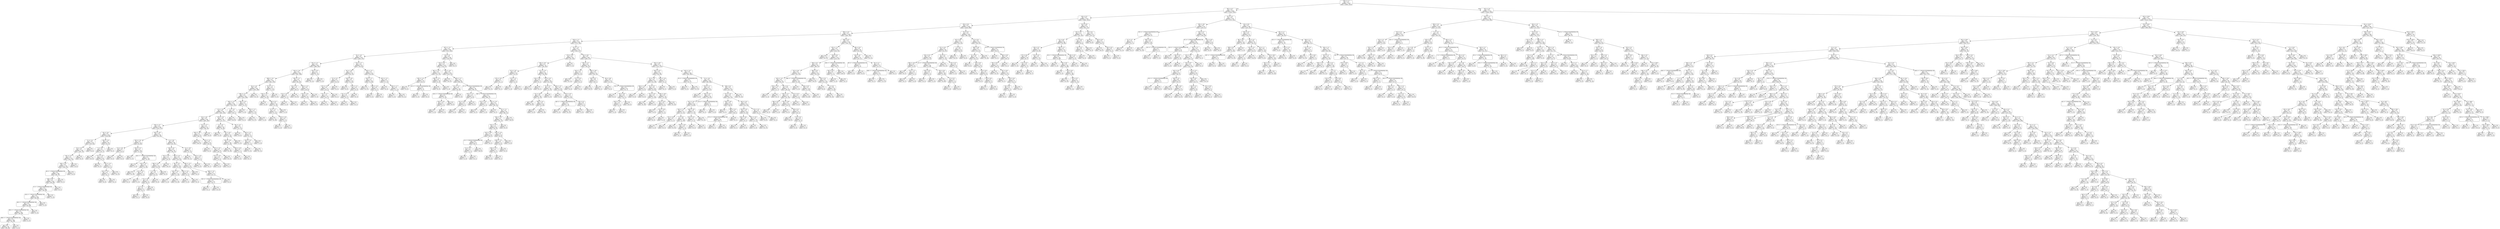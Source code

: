 digraph Tree {
node [shape=box, style="rounded", color="black", fontname=helvetica] ;
edge [fontname=helvetica] ;
0 [label="399 <= 1.3\ngini = 0.5\nsamples = 3347\nvalue = [2602, 2614]"] ;
1 [label="387 <= 0.7\ngini = 0.5\nsamples = 1628\nvalue = [1336, 1165]"] ;
0 -> 1 [labeldistance=2.5, labelangle=45, headlabel="True"] ;
2 [label="193 <= 0.7\ngini = 0.5\nsamples = 1352\nvalue = [1062, 1013]"] ;
1 -> 2 ;
3 [label="293 <= 0.4\ngini = 0.5\nsamples = 1255\nvalue = [1016, 900]"] ;
2 -> 3 ;
4 [label="289 <= -0.2\ngini = 0.5\nsamples = 1129\nvalue = [936, 782]"] ;
3 -> 4 ;
5 [label="159 <= -1.1\ngini = 0.5\nsamples = 970\nvalue = [775, 706]"] ;
4 -> 5 ;
6 [label="397 <= -1.5\ngini = 0.5\nsamples = 659\nvalue = [572, 429]"] ;
5 -> 6 ;
7 [label="16 <= -1.6\ngini = 0.5\nsamples = 531\nvalue = [438, 375]"] ;
6 -> 7 ;
8 [label="251 <= -1.2\ngini = 0.5\nsamples = 452\nvalue = [408, 292]"] ;
7 -> 8 ;
9 [label="254 <= -1.8\ngini = 0.5\nsamples = 444\nvalue = [407, 280]"] ;
8 -> 9 ;
10 [label="308 <= -1.9\ngini = 0.5\nsamples = 412\nvalue = [361, 270]"] ;
9 -> 10 ;
11 [label="46 <= -1.8\ngini = 0.5\nsamples = 391\nvalue = [354, 248]"] ;
10 -> 11 ;
12 [label="286 <= -2.1\ngini = 0.5\nsamples = 376\nvalue = [333, 248]"] ;
11 -> 12 ;
13 [label="295 <= -2.3\ngini = 0.5\nsamples = 362\nvalue = [331, 231]"] ;
12 -> 13 ;
14 [label="23 <= -2.9\ngini = 0.5\nsamples = 345\nvalue = [302, 230]"] ;
13 -> 14 ;
15 [label="64 <= -3.8\ngini = 0.5\nsamples = 301\nvalue = [285, 183]"] ;
14 -> 15 ;
16 [label="328 <= -5.1\ngini = 0.5\nsamples = 258\nvalue = [219, 173]"] ;
15 -> 16 ;
17 [label="40 <= -5.6\ngini = 0.5\nsamples = 159\nvalue = [158, 88]"] ;
16 -> 17 ;
18 [label="11 <= -5.2\ngini = 0.5\nsamples = 123\nvalue = [107, 82]"] ;
17 -> 18 ;
19 [label="10 <= -5.3\ngini = 0.5\nsamples = 118\nvalue = [107, 76]"] ;
18 -> 19 ;
20 [label="181 <= -5.7\ngini = 0.5\nsamples = 113\nvalue = [101, 76]"] ;
19 -> 20 ;
21 [label="198 <= -6.2\ngini = 0.5\nsamples = 110\nvalue = [101, 70]"] ;
20 -> 21 ;
22 [label="38 <= -1.7014117331926443e+38\ngini = 0.5\nsamples = 106\nvalue = [95, 70]"] ;
21 -> 22 ;
23 [label="380 <= 0.2\ngini = 0.5\nsamples = 105\nvalue = [95, 69]"] ;
22 -> 23 ;
24 [label="0 <= -1.7014117331926443e+38\ngini = 0.5\nsamples = 104\nvalue = [95, 68]"] ;
23 -> 24 ;
25 [label="320 <= -1.7014117331926443e+38\ngini = 0.5\nsamples = 103\nvalue = [94, 68]"] ;
24 -> 25 ;
26 [label="362 <= -1.7014117331926443e+38\ngini = 0.5\nsamples = 102\nvalue = [93, 68]"] ;
25 -> 26 ;
27 [label="383 <= -1.7014117331926443e+38\ngini = 0.5\nsamples = 101\nvalue = [92, 68]"] ;
26 -> 27 ;
28 [label="380 <= -1.7014117331926443e+38\ngini = 0.5\nsamples = 100\nvalue = [91, 68]"] ;
27 -> 28 ;
29 [label="gini = 0.5\nsamples = 99\nvalue = [89, 68]"] ;
28 -> 29 ;
30 [label="gini = 0.0\nsamples = 1\nvalue = [2, 0]"] ;
28 -> 30 ;
31 [label="gini = 0.0\nsamples = 1\nvalue = [1, 0]"] ;
27 -> 31 ;
32 [label="gini = 0.0\nsamples = 1\nvalue = [1, 0]"] ;
26 -> 32 ;
33 [label="gini = 0.0\nsamples = 1\nvalue = [1, 0]"] ;
25 -> 33 ;
34 [label="gini = 0.0\nsamples = 1\nvalue = [1, 0]"] ;
24 -> 34 ;
35 [label="gini = 0.0\nsamples = 1\nvalue = [0, 1]"] ;
23 -> 35 ;
36 [label="gini = 0.0\nsamples = 1\nvalue = [0, 1]"] ;
22 -> 36 ;
37 [label="gini = 0.0\nsamples = 4\nvalue = [6, 0]"] ;
21 -> 37 ;
38 [label="gini = 0.0\nsamples = 3\nvalue = [0, 6]"] ;
20 -> 38 ;
39 [label="gini = 0.0\nsamples = 5\nvalue = [6, 0]"] ;
19 -> 39 ;
40 [label="gini = 0.0\nsamples = 5\nvalue = [0, 6]"] ;
18 -> 40 ;
41 [label="326 <= -3.5\ngini = 0.2\nsamples = 36\nvalue = [51, 6]"] ;
17 -> 41 ;
42 [label="7 <= -5.5\ngini = 0.1\nsamples = 35\nvalue = [51, 4]"] ;
41 -> 42 ;
43 [label="gini = 0.0\nsamples = 15\nvalue = [24, 0]"] ;
42 -> 43 ;
44 [label="117 <= -5.6\ngini = 0.2\nsamples = 20\nvalue = [27, 4]"] ;
42 -> 44 ;
45 [label="gini = 0.0\nsamples = 3\nvalue = [0, 3]"] ;
44 -> 45 ;
46 [label="252 <= -5.2\ngini = 0.1\nsamples = 17\nvalue = [27, 1]"] ;
44 -> 46 ;
47 [label="351 <= -5.3\ngini = 0.2\nsamples = 4\nvalue = [6, 1]"] ;
46 -> 47 ;
48 [label="gini = 0.0\nsamples = 3\nvalue = [6, 0]"] ;
47 -> 48 ;
49 [label="gini = 0.0\nsamples = 1\nvalue = [0, 1]"] ;
47 -> 49 ;
50 [label="gini = 0.0\nsamples = 13\nvalue = [21, 0]"] ;
46 -> 50 ;
51 [label="gini = 0.0\nsamples = 1\nvalue = [0, 2]"] ;
41 -> 51 ;
52 [label="326 <= -4.6\ngini = 0.5\nsamples = 99\nvalue = [61, 85]"] ;
16 -> 52 ;
53 [label="183 <= -5.0\ngini = 0.3\nsamples = 31\nvalue = [9, 40]"] ;
52 -> 53 ;
54 [label="14 <= -5.0\ngini = 0.5\nsamples = 7\nvalue = [6, 6]"] ;
53 -> 54 ;
55 [label="gini = 0.0\nsamples = 3\nvalue = [0, 6]"] ;
54 -> 55 ;
56 [label="gini = 0.0\nsamples = 4\nvalue = [6, 0]"] ;
54 -> 56 ;
57 [label="195 <= -5.2\ngini = 0.1\nsamples = 24\nvalue = [3, 34]"] ;
53 -> 57 ;
58 [label="gini = 0.0\nsamples = 1\nvalue = [1, 0]"] ;
57 -> 58 ;
59 [label="265 <= -1.7014117331926443e+38\ngini = 0.1\nsamples = 23\nvalue = [2, 34]"] ;
57 -> 59 ;
60 [label="gini = 0.0\nsamples = 1\nvalue = [1, 0]"] ;
59 -> 60 ;
61 [label="319 <= -4.7\ngini = 0.1\nsamples = 22\nvalue = [1, 34]"] ;
59 -> 61 ;
62 [label="gini = 0.0\nsamples = 19\nvalue = [0, 32]"] ;
61 -> 62 ;
63 [label="212 <= -4.7\ngini = 0.4\nsamples = 3\nvalue = [1, 2]"] ;
61 -> 63 ;
64 [label="gini = 0.0\nsamples = 2\nvalue = [0, 2]"] ;
63 -> 64 ;
65 [label="gini = 0.0\nsamples = 1\nvalue = [1, 0]"] ;
63 -> 65 ;
66 [label="6 <= -3.8\ngini = 0.5\nsamples = 68\nvalue = [52, 45]"] ;
52 -> 66 ;
67 [label="98 <= -4.4\ngini = 0.5\nsamples = 59\nvalue = [50, 33]"] ;
66 -> 67 ;
68 [label="143 <= -4.3\ngini = 0.3\nsamples = 25\nvalue = [31, 9]"] ;
67 -> 68 ;
69 [label="300 <= -4.4\ngini = 0.5\nsamples = 18\nvalue = [15, 9]"] ;
68 -> 69 ;
70 [label="2 <= -4.5\ngini = 0.3\nsamples = 14\nvalue = [15, 4]"] ;
69 -> 70 ;
71 [label="75 <= -4.5\ngini = 0.5\nsamples = 9\nvalue = [6, 4]"] ;
70 -> 71 ;
72 [label="1 <= -5.1\ngini = 0.2\nsamples = 6\nvalue = [6, 1]"] ;
71 -> 72 ;
73 [label="gini = 0.0\nsamples = 1\nvalue = [0, 1]"] ;
72 -> 73 ;
74 [label="gini = 0.0\nsamples = 5\nvalue = [6, 0]"] ;
72 -> 74 ;
75 [label="gini = 0.0\nsamples = 3\nvalue = [0, 3]"] ;
71 -> 75 ;
76 [label="gini = 0.0\nsamples = 5\nvalue = [9, 0]"] ;
70 -> 76 ;
77 [label="gini = 0.0\nsamples = 4\nvalue = [0, 5]"] ;
69 -> 77 ;
78 [label="gini = 0.0\nsamples = 7\nvalue = [16, 0]"] ;
68 -> 78 ;
79 [label="382 <= -4.1\ngini = 0.5\nsamples = 34\nvalue = [19, 24]"] ;
67 -> 79 ;
80 [label="89 <= -4.1\ngini = 0.3\nsamples = 18\nvalue = [4, 19]"] ;
79 -> 80 ;
81 [label="150 <= -4.4\ngini = 0.1\nsamples = 12\nvalue = [1, 16]"] ;
80 -> 81 ;
82 [label="gini = 0.0\nsamples = 1\nvalue = [1, 0]"] ;
81 -> 82 ;
83 [label="gini = 0.0\nsamples = 11\nvalue = [0, 16]"] ;
81 -> 83 ;
84 [label="285 <= -4.1\ngini = 0.5\nsamples = 6\nvalue = [3, 3]"] ;
80 -> 84 ;
85 [label="gini = 0.0\nsamples = 3\nvalue = [3, 0]"] ;
84 -> 85 ;
86 [label="gini = 0.0\nsamples = 3\nvalue = [0, 3]"] ;
84 -> 86 ;
87 [label="398 <= -5.2\ngini = 0.4\nsamples = 16\nvalue = [15, 5]"] ;
79 -> 87 ;
88 [label="gini = 0.0\nsamples = 2\nvalue = [0, 2]"] ;
87 -> 88 ;
89 [label="398 <= -3.5\ngini = 0.3\nsamples = 14\nvalue = [15, 3]"] ;
87 -> 89 ;
90 [label="335 <= -1.7014117331926443e+38\ngini = 0.1\nsamples = 12\nvalue = [15, 1]"] ;
89 -> 90 ;
91 [label="gini = 0.0\nsamples = 1\nvalue = [0, 1]"] ;
90 -> 91 ;
92 [label="gini = 0.0\nsamples = 11\nvalue = [15, 0]"] ;
90 -> 92 ;
93 [label="gini = 0.0\nsamples = 2\nvalue = [0, 2]"] ;
89 -> 93 ;
94 [label="12 <= -3.8\ngini = 0.2\nsamples = 9\nvalue = [2, 12]"] ;
66 -> 94 ;
95 [label="gini = 0.0\nsamples = 6\nvalue = [0, 11]"] ;
94 -> 95 ;
96 [label="334 <= -3.6\ngini = 0.4\nsamples = 3\nvalue = [2, 1]"] ;
94 -> 96 ;
97 [label="gini = 0.0\nsamples = 2\nvalue = [2, 0]"] ;
96 -> 97 ;
98 [label="gini = 0.0\nsamples = 1\nvalue = [0, 1]"] ;
96 -> 98 ;
99 [label="113 <= -2.7\ngini = 0.2\nsamples = 43\nvalue = [66, 10]"] ;
15 -> 99 ;
100 [label="395 <= -3.6\ngini = 0.1\nsamples = 41\nvalue = [66, 4]"] ;
99 -> 100 ;
101 [label="gini = 0.0\nsamples = 25\nvalue = [46, 0]"] ;
100 -> 101 ;
102 [label="293 <= -3.7\ngini = 0.3\nsamples = 16\nvalue = [20, 4]"] ;
100 -> 102 ;
103 [label="gini = 0.0\nsamples = 2\nvalue = [0, 2]"] ;
102 -> 103 ;
104 [label="357 <= -3.4\ngini = 0.2\nsamples = 14\nvalue = [20, 2]"] ;
102 -> 104 ;
105 [label="317 <= -3.4\ngini = 0.4\nsamples = 5\nvalue = [5, 2]"] ;
104 -> 105 ;
106 [label="gini = 0.0\nsamples = 4\nvalue = [5, 0]"] ;
105 -> 106 ;
107 [label="gini = 0.0\nsamples = 1\nvalue = [0, 2]"] ;
105 -> 107 ;
108 [label="gini = 0.0\nsamples = 9\nvalue = [15, 0]"] ;
104 -> 108 ;
109 [label="gini = 0.0\nsamples = 2\nvalue = [0, 6]"] ;
99 -> 109 ;
110 [label="279 <= -2.6\ngini = 0.4\nsamples = 44\nvalue = [17, 47]"] ;
14 -> 110 ;
111 [label="3 <= -2.9\ngini = 0.2\nsamples = 29\nvalue = [6, 36]"] ;
110 -> 111 ;
112 [label="gini = 0.0\nsamples = 2\nvalue = [2, 0]"] ;
111 -> 112 ;
113 [label="29 <= -0.4\ngini = 0.2\nsamples = 27\nvalue = [4, 36]"] ;
111 -> 113 ;
114 [label="354 <= -2.8\ngini = 0.1\nsamples = 26\nvalue = [3, 36]"] ;
113 -> 114 ;
115 [label="gini = 0.0\nsamples = 19\nvalue = [0, 29]"] ;
114 -> 115 ;
116 [label="184 <= -2.6\ngini = 0.4\nsamples = 7\nvalue = [3, 7]"] ;
114 -> 116 ;
117 [label="gini = 0.0\nsamples = 3\nvalue = [3, 0]"] ;
116 -> 117 ;
118 [label="gini = 0.0\nsamples = 4\nvalue = [0, 7]"] ;
116 -> 118 ;
119 [label="gini = 0.0\nsamples = 1\nvalue = [1, 0]"] ;
113 -> 119 ;
120 [label="86 <= -2.3\ngini = 0.5\nsamples = 15\nvalue = [11, 11]"] ;
110 -> 120 ;
121 [label="gini = 0.0\nsamples = 7\nvalue = [9, 0]"] ;
120 -> 121 ;
122 [label="194 <= -2.1\ngini = 0.3\nsamples = 8\nvalue = [2, 11]"] ;
120 -> 122 ;
123 [label="120 <= -2.4\ngini = 0.2\nsamples = 7\nvalue = [1, 11]"] ;
122 -> 123 ;
124 [label="gini = 0.0\nsamples = 1\nvalue = [1, 0]"] ;
123 -> 124 ;
125 [label="gini = 0.0\nsamples = 6\nvalue = [0, 11]"] ;
123 -> 125 ;
126 [label="gini = 0.0\nsamples = 1\nvalue = [1, 0]"] ;
122 -> 126 ;
127 [label="1 <= -1.9\ngini = 0.1\nsamples = 17\nvalue = [29, 1]"] ;
13 -> 127 ;
128 [label="gini = 0.0\nsamples = 16\nvalue = [29, 0]"] ;
127 -> 128 ;
129 [label="gini = 0.0\nsamples = 1\nvalue = [0, 1]"] ;
127 -> 129 ;
130 [label="100 <= -2.4\ngini = 0.2\nsamples = 14\nvalue = [2, 17]"] ;
12 -> 130 ;
131 [label="gini = 0.0\nsamples = 1\nvalue = [1, 0]"] ;
130 -> 131 ;
132 [label="160 <= -1.3\ngini = 0.1\nsamples = 13\nvalue = [1, 17]"] ;
130 -> 132 ;
133 [label="gini = 0.0\nsamples = 12\nvalue = [0, 17]"] ;
132 -> 133 ;
134 [label="gini = 0.0\nsamples = 1\nvalue = [1, 0]"] ;
132 -> 134 ;
135 [label="gini = 0.0\nsamples = 15\nvalue = [21, 0]"] ;
11 -> 135 ;
136 [label="55 <= -1.7\ngini = 0.4\nsamples = 21\nvalue = [7, 22]"] ;
10 -> 136 ;
137 [label="326 <= -2.1\ngini = 0.3\nsamples = 19\nvalue = [4, 22]"] ;
136 -> 137 ;
138 [label="gini = 0.0\nsamples = 1\nvalue = [2, 0]"] ;
137 -> 138 ;
139 [label="284 <= 0.7\ngini = 0.2\nsamples = 18\nvalue = [2, 22]"] ;
137 -> 139 ;
140 [label="37 <= -1.7\ngini = 0.1\nsamples = 17\nvalue = [1, 22]"] ;
139 -> 140 ;
141 [label="gini = 0.0\nsamples = 14\nvalue = [0, 20]"] ;
140 -> 141 ;
142 [label="170 <= -1.8\ngini = 0.4\nsamples = 3\nvalue = [1, 2]"] ;
140 -> 142 ;
143 [label="gini = 0.0\nsamples = 1\nvalue = [1, 0]"] ;
142 -> 143 ;
144 [label="gini = 0.0\nsamples = 2\nvalue = [0, 2]"] ;
142 -> 144 ;
145 [label="gini = 0.0\nsamples = 1\nvalue = [1, 0]"] ;
139 -> 145 ;
146 [label="gini = 0.0\nsamples = 2\nvalue = [3, 0]"] ;
136 -> 146 ;
147 [label="295 <= -1.7\ngini = 0.3\nsamples = 32\nvalue = [46, 10]"] ;
9 -> 147 ;
148 [label="46 <= -2.2\ngini = 0.1\nsamples = 21\nvalue = [36, 1]"] ;
147 -> 148 ;
149 [label="63 <= -2.5\ngini = 0.5\nsamples = 2\nvalue = [1, 1]"] ;
148 -> 149 ;
150 [label="gini = 0.0\nsamples = 1\nvalue = [1, 0]"] ;
149 -> 150 ;
151 [label="gini = 0.0\nsamples = 1\nvalue = [0, 1]"] ;
149 -> 151 ;
152 [label="gini = 0.0\nsamples = 19\nvalue = [35, 0]"] ;
148 -> 152 ;
153 [label="258 <= -1.5\ngini = 0.5\nsamples = 11\nvalue = [10, 9]"] ;
147 -> 153 ;
154 [label="118 <= -1.8\ngini = 0.4\nsamples = 8\nvalue = [3, 9]"] ;
153 -> 154 ;
155 [label="gini = 0.0\nsamples = 2\nvalue = [3, 0]"] ;
154 -> 155 ;
156 [label="gini = 0.0\nsamples = 6\nvalue = [0, 9]"] ;
154 -> 156 ;
157 [label="gini = 0.0\nsamples = 3\nvalue = [7, 0]"] ;
153 -> 157 ;
158 [label="370 <= -0.2\ngini = 0.1\nsamples = 8\nvalue = [1, 12]"] ;
8 -> 158 ;
159 [label="gini = 0.0\nsamples = 7\nvalue = [0, 12]"] ;
158 -> 159 ;
160 [label="gini = 0.0\nsamples = 1\nvalue = [1, 0]"] ;
158 -> 160 ;
161 [label="116 <= -1.7\ngini = 0.4\nsamples = 79\nvalue = [30, 83]"] ;
7 -> 161 ;
162 [label="82 <= -1.8\ngini = 0.5\nsamples = 26\nvalue = [20, 14]"] ;
161 -> 162 ;
163 [label="57 <= 1.4\ngini = 0.3\nsamples = 12\nvalue = [15, 4]"] ;
162 -> 163 ;
164 [label="257 <= -1.6\ngini = 0.2\nsamples = 11\nvalue = [15, 2]"] ;
163 -> 164 ;
165 [label="93 <= -1.3\ngini = 0.1\nsamples = 10\nvalue = [15, 1]"] ;
164 -> 165 ;
166 [label="gini = 0.0\nsamples = 9\nvalue = [15, 0]"] ;
165 -> 166 ;
167 [label="gini = 0.0\nsamples = 1\nvalue = [0, 1]"] ;
165 -> 167 ;
168 [label="gini = 0.0\nsamples = 1\nvalue = [0, 1]"] ;
164 -> 168 ;
169 [label="gini = 0.0\nsamples = 1\nvalue = [0, 2]"] ;
163 -> 169 ;
170 [label="140 <= -0.9\ngini = 0.4\nsamples = 14\nvalue = [5, 10]"] ;
162 -> 170 ;
171 [label="gini = 0.0\nsamples = 6\nvalue = [0, 6]"] ;
170 -> 171 ;
172 [label="114 <= -1.1\ngini = 0.5\nsamples = 8\nvalue = [5, 4]"] ;
170 -> 172 ;
173 [label="81 <= 1.2\ngini = 0.3\nsamples = 6\nvalue = [5, 1]"] ;
172 -> 173 ;
174 [label="gini = 0.0\nsamples = 5\nvalue = [5, 0]"] ;
173 -> 174 ;
175 [label="gini = 0.0\nsamples = 1\nvalue = [0, 1]"] ;
173 -> 175 ;
176 [label="gini = 0.0\nsamples = 2\nvalue = [0, 3]"] ;
172 -> 176 ;
177 [label="339 <= -1.5\ngini = 0.2\nsamples = 53\nvalue = [10, 69]"] ;
161 -> 177 ;
178 [label="376 <= -1.7\ngini = 0.1\nsamples = 41\nvalue = [3, 58]"] ;
177 -> 178 ;
179 [label="gini = 0.0\nsamples = 37\nvalue = [0, 57]"] ;
178 -> 179 ;
180 [label="299 <= -1.6\ngini = 0.4\nsamples = 4\nvalue = [3, 1]"] ;
178 -> 180 ;
181 [label="gini = 0.0\nsamples = 3\nvalue = [3, 0]"] ;
180 -> 181 ;
182 [label="gini = 0.0\nsamples = 1\nvalue = [0, 1]"] ;
180 -> 182 ;
183 [label="267 <= -1.3\ngini = 0.5\nsamples = 12\nvalue = [7, 11]"] ;
177 -> 183 ;
184 [label="gini = 0.0\nsamples = 5\nvalue = [6, 0]"] ;
183 -> 184 ;
185 [label="169 <= -1.7\ngini = 0.2\nsamples = 7\nvalue = [1, 11]"] ;
183 -> 185 ;
186 [label="gini = 0.0\nsamples = 1\nvalue = [1, 0]"] ;
185 -> 186 ;
187 [label="gini = 0.0\nsamples = 6\nvalue = [0, 11]"] ;
185 -> 187 ;
188 [label="16 <= 1.0\ngini = 0.4\nsamples = 128\nvalue = [134, 54]"] ;
6 -> 188 ;
189 [label="125 <= -5.2\ngini = 0.4\nsamples = 123\nvalue = [134, 47]"] ;
188 -> 189 ;
190 [label="381 <= -1.0\ngini = 0.5\nsamples = 20\nvalue = [11, 14]"] ;
189 -> 190 ;
191 [label="195 <= -1.4\ngini = 0.4\nsamples = 10\nvalue = [10, 5]"] ;
190 -> 191 ;
192 [label="gini = 0.0\nsamples = 5\nvalue = [9, 0]"] ;
191 -> 192 ;
193 [label="225 <= -1.7014117331926443e+38\ngini = 0.3\nsamples = 5\nvalue = [1, 5]"] ;
191 -> 193 ;
194 [label="gini = 0.0\nsamples = 1\nvalue = [1, 0]"] ;
193 -> 194 ;
195 [label="gini = 0.0\nsamples = 4\nvalue = [0, 5]"] ;
193 -> 195 ;
196 [label="106 <= -1.3\ngini = 0.2\nsamples = 10\nvalue = [1, 9]"] ;
190 -> 196 ;
197 [label="gini = 0.0\nsamples = 9\nvalue = [0, 9]"] ;
196 -> 197 ;
198 [label="gini = 0.0\nsamples = 1\nvalue = [1, 0]"] ;
196 -> 198 ;
199 [label="84 <= -1.8\ngini = 0.3\nsamples = 103\nvalue = [123, 33]"] ;
189 -> 199 ;
200 [label="gini = 0.0\nsamples = 13\nvalue = [25, 0]"] ;
199 -> 200 ;
201 [label="108 <= -1.7\ngini = 0.4\nsamples = 90\nvalue = [98, 33]"] ;
199 -> 201 ;
202 [label="121 <= -1.2\ngini = 0.5\nsamples = 12\nvalue = [8, 10]"] ;
201 -> 202 ;
203 [label="144 <= -1.7014117331926443e+38\ngini = 0.2\nsamples = 9\nvalue = [1, 10]"] ;
202 -> 203 ;
204 [label="130 <= -1.8\ngini = 0.5\nsamples = 2\nvalue = [1, 1]"] ;
203 -> 204 ;
205 [label="gini = 0.0\nsamples = 1\nvalue = [1, 0]"] ;
204 -> 205 ;
206 [label="gini = 0.0\nsamples = 1\nvalue = [0, 1]"] ;
204 -> 206 ;
207 [label="gini = 0.0\nsamples = 7\nvalue = [0, 9]"] ;
203 -> 207 ;
208 [label="gini = 0.0\nsamples = 3\nvalue = [7, 0]"] ;
202 -> 208 ;
209 [label="57 <= -1.7014117331926443e+38\ngini = 0.3\nsamples = 78\nvalue = [90, 23]"] ;
201 -> 209 ;
210 [label="353 <= -1.2\ngini = 0.5\nsamples = 8\nvalue = [4, 6]"] ;
209 -> 210 ;
211 [label="311 <= -0.6\ngini = 0.3\nsamples = 4\nvalue = [4, 1]"] ;
210 -> 211 ;
212 [label="gini = 0.0\nsamples = 3\nvalue = [4, 0]"] ;
211 -> 212 ;
213 [label="gini = 0.0\nsamples = 1\nvalue = [0, 1]"] ;
211 -> 213 ;
214 [label="gini = 0.0\nsamples = 4\nvalue = [0, 5]"] ;
210 -> 214 ;
215 [label="365 <= -1.7014117331926443e+38\ngini = 0.3\nsamples = 70\nvalue = [86, 17]"] ;
209 -> 215 ;
216 [label="115 <= -0.2\ngini = 0.4\nsamples = 3\nvalue = [1, 3]"] ;
215 -> 216 ;
217 [label="gini = 0.0\nsamples = 2\nvalue = [0, 3]"] ;
216 -> 217 ;
218 [label="gini = 0.0\nsamples = 1\nvalue = [1, 0]"] ;
216 -> 218 ;
219 [label="261 <= -1.9\ngini = 0.2\nsamples = 67\nvalue = [85, 14]"] ;
215 -> 219 ;
220 [label="gini = 0.0\nsamples = 2\nvalue = [0, 2]"] ;
219 -> 220 ;
221 [label="35 <= -1.1\ngini = 0.2\nsamples = 65\nvalue = [85, 12]"] ;
219 -> 221 ;
222 [label="256 <= -1.0\ngini = 0.3\nsamples = 43\nvalue = [47, 12]"] ;
221 -> 222 ;
223 [label="163 <= -1.3\ngini = 0.2\nsamples = 40\nvalue = [47, 8]"] ;
222 -> 223 ;
224 [label="225 <= -0.8\ngini = 0.1\nsamples = 28\nvalue = [39, 2]"] ;
223 -> 224 ;
225 [label="8 <= -1.7014117331926443e+38\ngini = 0.0\nsamples = 27\nvalue = [39, 1]"] ;
224 -> 225 ;
226 [label="15 <= -1.7\ngini = 0.5\nsamples = 2\nvalue = [1, 1]"] ;
225 -> 226 ;
227 [label="gini = 0.0\nsamples = 1\nvalue = [1, 0]"] ;
226 -> 227 ;
228 [label="gini = 0.0\nsamples = 1\nvalue = [0, 1]"] ;
226 -> 228 ;
229 [label="gini = 0.0\nsamples = 25\nvalue = [38, 0]"] ;
225 -> 229 ;
230 [label="gini = 0.0\nsamples = 1\nvalue = [0, 1]"] ;
224 -> 230 ;
231 [label="303 <= -1.0\ngini = 0.5\nsamples = 12\nvalue = [8, 6]"] ;
223 -> 231 ;
232 [label="238 <= -1.3\ngini = 0.4\nsamples = 9\nvalue = [3, 6]"] ;
231 -> 232 ;
233 [label="204 <= -1.3\ngini = 0.4\nsamples = 4\nvalue = [3, 1]"] ;
232 -> 233 ;
234 [label="gini = 0.0\nsamples = 3\nvalue = [3, 0]"] ;
233 -> 234 ;
235 [label="gini = 0.0\nsamples = 1\nvalue = [0, 1]"] ;
233 -> 235 ;
236 [label="gini = 0.0\nsamples = 5\nvalue = [0, 5]"] ;
232 -> 236 ;
237 [label="gini = 0.0\nsamples = 3\nvalue = [5, 0]"] ;
231 -> 237 ;
238 [label="gini = 0.0\nsamples = 3\nvalue = [0, 4]"] ;
222 -> 238 ;
239 [label="gini = 0.0\nsamples = 22\nvalue = [38, 0]"] ;
221 -> 239 ;
240 [label="gini = 0.0\nsamples = 5\nvalue = [0, 7]"] ;
188 -> 240 ;
241 [label="63 <= -1.2\ngini = 0.5\nsamples = 311\nvalue = [203, 277]"] ;
5 -> 241 ;
242 [label="273 <= -0.3\ngini = 0.4\nsamples = 83\nvalue = [35, 102]"] ;
241 -> 242 ;
243 [label="260 <= -4.6\ngini = 0.3\nsamples = 79\nvalue = [28, 102]"] ;
242 -> 243 ;
244 [label="63 <= -2.8\ngini = 0.4\nsamples = 10\nvalue = [12, 6]"] ;
243 -> 244 ;
245 [label="275 <= -0.5\ngini = 0.2\nsamples = 7\nvalue = [11, 1]"] ;
244 -> 245 ;
246 [label="gini = 0.0\nsamples = 6\nvalue = [11, 0]"] ;
245 -> 246 ;
247 [label="gini = 0.0\nsamples = 1\nvalue = [0, 1]"] ;
245 -> 247 ;
248 [label="35 <= -1.2\ngini = 0.3\nsamples = 3\nvalue = [1, 5]"] ;
244 -> 248 ;
249 [label="gini = 0.0\nsamples = 1\nvalue = [1, 0]"] ;
248 -> 249 ;
250 [label="gini = 0.0\nsamples = 2\nvalue = [0, 5]"] ;
248 -> 250 ;
251 [label="117 <= -1.4\ngini = 0.2\nsamples = 69\nvalue = [16, 96]"] ;
243 -> 251 ;
252 [label="48 <= -0.6\ngini = 0.3\nsamples = 5\nvalue = [4, 1]"] ;
251 -> 252 ;
253 [label="gini = 0.0\nsamples = 4\nvalue = [4, 0]"] ;
252 -> 253 ;
254 [label="gini = 0.0\nsamples = 1\nvalue = [0, 1]"] ;
252 -> 254 ;
255 [label="275 <= -0.7\ngini = 0.2\nsamples = 64\nvalue = [12, 95]"] ;
251 -> 255 ;
256 [label="74 <= 1.4\ngini = 0.1\nsamples = 45\nvalue = [3, 79]"] ;
255 -> 256 ;
257 [label="42 <= -0.8\ngini = 0.0\nsamples = 44\nvalue = [2, 79]"] ;
256 -> 257 ;
258 [label="gini = 0.0\nsamples = 34\nvalue = [0, 63]"] ;
257 -> 258 ;
259 [label="356 <= -0.7\ngini = 0.2\nsamples = 10\nvalue = [2, 16]"] ;
257 -> 259 ;
260 [label="gini = 0.0\nsamples = 2\nvalue = [2, 0]"] ;
259 -> 260 ;
261 [label="gini = 0.0\nsamples = 8\nvalue = [0, 16]"] ;
259 -> 261 ;
262 [label="gini = 0.0\nsamples = 1\nvalue = [1, 0]"] ;
256 -> 262 ;
263 [label="180 <= -1.5\ngini = 0.5\nsamples = 19\nvalue = [9, 16]"] ;
255 -> 263 ;
264 [label="gini = 0.0\nsamples = 4\nvalue = [5, 0]"] ;
263 -> 264 ;
265 [label="276 <= -0.3\ngini = 0.3\nsamples = 15\nvalue = [4, 16]"] ;
263 -> 265 ;
266 [label="265 <= -1.7014117331926443e+38\ngini = 0.1\nsamples = 11\nvalue = [1, 15]"] ;
265 -> 266 ;
267 [label="gini = 0.0\nsamples = 1\nvalue = [1, 0]"] ;
266 -> 267 ;
268 [label="gini = 0.0\nsamples = 10\nvalue = [0, 15]"] ;
266 -> 268 ;
269 [label="236 <= 0.1\ngini = 0.4\nsamples = 4\nvalue = [3, 1]"] ;
265 -> 269 ;
270 [label="gini = 0.0\nsamples = 3\nvalue = [3, 0]"] ;
269 -> 270 ;
271 [label="gini = 0.0\nsamples = 1\nvalue = [0, 1]"] ;
269 -> 271 ;
272 [label="gini = 0.0\nsamples = 4\nvalue = [7, 0]"] ;
242 -> 272 ;
273 [label="30 <= -0.9\ngini = 0.5\nsamples = 228\nvalue = [168, 175]"] ;
241 -> 273 ;
274 [label="105 <= -1.2\ngini = 0.4\nsamples = 54\nvalue = [56, 22]"] ;
273 -> 274 ;
275 [label="226 <= -1.3\ngini = 0.4\nsamples = 13\nvalue = [6, 12]"] ;
274 -> 275 ;
276 [label="gini = 0.0\nsamples = 7\nvalue = [0, 11]"] ;
275 -> 276 ;
277 [label="177 <= 0.2\ngini = 0.2\nsamples = 6\nvalue = [6, 1]"] ;
275 -> 277 ;
278 [label="gini = 0.0\nsamples = 5\nvalue = [6, 0]"] ;
277 -> 278 ;
279 [label="gini = 0.0\nsamples = 1\nvalue = [0, 1]"] ;
277 -> 279 ;
280 [label="189 <= -0.8\ngini = 0.3\nsamples = 41\nvalue = [50, 10]"] ;
274 -> 280 ;
281 [label="98 <= 0.3\ngini = 0.0\nsamples = 27\nvalue = [39, 1]"] ;
280 -> 281 ;
282 [label="gini = 0.0\nsamples = 26\nvalue = [39, 0]"] ;
281 -> 282 ;
283 [label="gini = 0.0\nsamples = 1\nvalue = [0, 1]"] ;
281 -> 283 ;
284 [label="99 <= -0.8\ngini = 0.5\nsamples = 14\nvalue = [11, 9]"] ;
280 -> 284 ;
285 [label="gini = 0.0\nsamples = 4\nvalue = [0, 6]"] ;
284 -> 285 ;
286 [label="133 <= -1.7014117331926443e+38\ngini = 0.3\nsamples = 10\nvalue = [11, 3]"] ;
284 -> 286 ;
287 [label="gini = 0.0\nsamples = 1\nvalue = [0, 2]"] ;
286 -> 287 ;
288 [label="84 <= -0.9\ngini = 0.2\nsamples = 9\nvalue = [11, 1]"] ;
286 -> 288 ;
289 [label="263 <= -1.0\ngini = 0.5\nsamples = 2\nvalue = [1, 1]"] ;
288 -> 289 ;
290 [label="gini = 0.0\nsamples = 1\nvalue = [1, 0]"] ;
289 -> 290 ;
291 [label="gini = 0.0\nsamples = 1\nvalue = [0, 1]"] ;
289 -> 291 ;
292 [label="gini = 0.0\nsamples = 7\nvalue = [10, 0]"] ;
288 -> 292 ;
293 [label="292 <= -0.8\ngini = 0.5\nsamples = 174\nvalue = [112, 153]"] ;
273 -> 293 ;
294 [label="256 <= -0.3\ngini = 0.4\nsamples = 46\nvalue = [16, 49]"] ;
293 -> 294 ;
295 [label="15 <= -1.6\ngini = 0.3\nsamples = 42\nvalue = [11, 48]"] ;
294 -> 295 ;
296 [label="169 <= -1.0\ngini = 0.5\nsamples = 6\nvalue = [5, 4]"] ;
295 -> 296 ;
297 [label="gini = 0.0\nsamples = 3\nvalue = [5, 0]"] ;
296 -> 297 ;
298 [label="gini = 0.0\nsamples = 3\nvalue = [0, 4]"] ;
296 -> 298 ;
299 [label="95 <= -0.7\ngini = 0.2\nsamples = 36\nvalue = [6, 44]"] ;
295 -> 299 ;
300 [label="151 <= -0.4\ngini = 0.1\nsamples = 21\nvalue = [1, 30]"] ;
299 -> 300 ;
301 [label="gini = 0.0\nsamples = 20\nvalue = [0, 30]"] ;
300 -> 301 ;
302 [label="gini = 0.0\nsamples = 1\nvalue = [1, 0]"] ;
300 -> 302 ;
303 [label="290 <= -0.8\ngini = 0.4\nsamples = 15\nvalue = [5, 14]"] ;
299 -> 303 ;
304 [label="115 <= -0.4\ngini = 0.5\nsamples = 9\nvalue = [5, 4]"] ;
303 -> 304 ;
305 [label="gini = 0.0\nsamples = 4\nvalue = [4, 0]"] ;
304 -> 305 ;
306 [label="313 <= -0.9\ngini = 0.3\nsamples = 5\nvalue = [1, 4]"] ;
304 -> 306 ;
307 [label="gini = 0.0\nsamples = 4\nvalue = [0, 4]"] ;
306 -> 307 ;
308 [label="gini = 0.0\nsamples = 1\nvalue = [1, 0]"] ;
306 -> 308 ;
309 [label="gini = 0.0\nsamples = 6\nvalue = [0, 10]"] ;
303 -> 309 ;
310 [label="163 <= -1.0\ngini = 0.3\nsamples = 4\nvalue = [5, 1]"] ;
294 -> 310 ;
311 [label="gini = 0.0\nsamples = 1\nvalue = [0, 1]"] ;
310 -> 311 ;
312 [label="gini = 0.0\nsamples = 3\nvalue = [5, 0]"] ;
310 -> 312 ;
313 [label="293 <= -0.7\ngini = 0.5\nsamples = 128\nvalue = [96, 104]"] ;
293 -> 313 ;
314 [label="76 <= -1.7014117331926443e+38\ngini = 0.2\nsamples = 21\nvalue = [27, 4]"] ;
313 -> 314 ;
315 [label="gini = 0.0\nsamples = 2\nvalue = [0, 4]"] ;
314 -> 315 ;
316 [label="gini = 0.0\nsamples = 19\nvalue = [27, 0]"] ;
314 -> 316 ;
317 [label="73 <= -0.5\ngini = 0.5\nsamples = 107\nvalue = [69, 100]"] ;
313 -> 317 ;
318 [label="370 <= -1.7\ngini = 0.3\nsamples = 52\nvalue = [17, 67]"] ;
317 -> 318 ;
319 [label="gini = 0.0\nsamples = 2\nvalue = [3, 0]"] ;
318 -> 319 ;
320 [label="282 <= -0.3\ngini = 0.3\nsamples = 50\nvalue = [14, 67]"] ;
318 -> 320 ;
321 [label="321 <= -0.5\ngini = 0.2\nsamples = 46\nvalue = [9, 66]"] ;
320 -> 321 ;
322 [label="344 <= -1.2\ngini = 0.1\nsamples = 31\nvalue = [2, 51]"] ;
321 -> 322 ;
323 [label="372 <= -0.4\ngini = 0.4\nsamples = 2\nvalue = [1, 3]"] ;
322 -> 323 ;
324 [label="gini = 0.0\nsamples = 1\nvalue = [1, 0]"] ;
323 -> 324 ;
325 [label="gini = 0.0\nsamples = 1\nvalue = [0, 3]"] ;
323 -> 325 ;
326 [label="3 <= -0.4\ngini = 0.0\nsamples = 29\nvalue = [1, 48]"] ;
322 -> 326 ;
327 [label="gini = 0.0\nsamples = 27\nvalue = [0, 45]"] ;
326 -> 327 ;
328 [label="350 <= -0.9\ngini = 0.4\nsamples = 2\nvalue = [1, 3]"] ;
326 -> 328 ;
329 [label="gini = 0.0\nsamples = 1\nvalue = [0, 3]"] ;
328 -> 329 ;
330 [label="gini = 0.0\nsamples = 1\nvalue = [1, 0]"] ;
328 -> 330 ;
331 [label="106 <= -0.5\ngini = 0.4\nsamples = 15\nvalue = [7, 15]"] ;
321 -> 331 ;
332 [label="143 <= -0.7\ngini = 0.3\nsamples = 6\nvalue = [7, 2]"] ;
331 -> 332 ;
333 [label="gini = 0.0\nsamples = 2\nvalue = [0, 2]"] ;
332 -> 333 ;
334 [label="gini = 0.0\nsamples = 4\nvalue = [7, 0]"] ;
332 -> 334 ;
335 [label="gini = 0.0\nsamples = 9\nvalue = [0, 13]"] ;
331 -> 335 ;
336 [label="123 <= -1.7014117331926443e+38\ngini = 0.3\nsamples = 4\nvalue = [5, 1]"] ;
320 -> 336 ;
337 [label="gini = 0.0\nsamples = 1\nvalue = [0, 1]"] ;
336 -> 337 ;
338 [label="gini = 0.0\nsamples = 3\nvalue = [5, 0]"] ;
336 -> 338 ;
339 [label="108 <= 0.2\ngini = 0.5\nsamples = 55\nvalue = [52, 33]"] ;
317 -> 339 ;
340 [label="227 <= -0.4\ngini = 0.4\nsamples = 51\nvalue = [52, 23]"] ;
339 -> 340 ;
341 [label="138 <= -0.8\ngini = 0.2\nsamples = 26\nvalue = [38, 4]"] ;
340 -> 341 ;
342 [label="gini = 0.0\nsamples = 1\nvalue = [0, 2]"] ;
341 -> 342 ;
343 [label="268 <= -0.3\ngini = 0.1\nsamples = 25\nvalue = [38, 2]"] ;
341 -> 343 ;
344 [label="273 <= -1.7014117331926443e+38\ngini = 0.0\nsamples = 24\nvalue = [38, 1]"] ;
343 -> 344 ;
345 [label="gini = 0.0\nsamples = 1\nvalue = [0, 1]"] ;
344 -> 345 ;
346 [label="gini = 0.0\nsamples = 23\nvalue = [38, 0]"] ;
344 -> 346 ;
347 [label="gini = 0.0\nsamples = 1\nvalue = [0, 1]"] ;
343 -> 347 ;
348 [label="183 <= -0.3\ngini = 0.5\nsamples = 25\nvalue = [14, 19]"] ;
340 -> 348 ;
349 [label="254 <= -0.5\ngini = 0.3\nsamples = 16\nvalue = [5, 18]"] ;
348 -> 349 ;
350 [label="294 <= -0.6\ngini = 0.3\nsamples = 3\nvalue = [4, 1]"] ;
349 -> 350 ;
351 [label="gini = 0.0\nsamples = 1\nvalue = [0, 1]"] ;
350 -> 351 ;
352 [label="gini = 0.0\nsamples = 2\nvalue = [4, 0]"] ;
350 -> 352 ;
353 [label="391 <= -0.5\ngini = 0.1\nsamples = 13\nvalue = [1, 17]"] ;
349 -> 353 ;
354 [label="gini = 0.0\nsamples = 1\nvalue = [1, 0]"] ;
353 -> 354 ;
355 [label="gini = 0.0\nsamples = 12\nvalue = [0, 17]"] ;
353 -> 355 ;
356 [label="65 <= -0.1\ngini = 0.2\nsamples = 9\nvalue = [9, 1]"] ;
348 -> 356 ;
357 [label="gini = 0.0\nsamples = 8\nvalue = [9, 0]"] ;
356 -> 357 ;
358 [label="gini = 0.0\nsamples = 1\nvalue = [0, 1]"] ;
356 -> 358 ;
359 [label="gini = 0.0\nsamples = 4\nvalue = [0, 10]"] ;
339 -> 359 ;
360 [label="188 <= 0.4\ngini = 0.4\nsamples = 159\nvalue = [161, 76]"] ;
4 -> 360 ;
361 [label="276 <= -1.3\ngini = 0.4\nsamples = 131\nvalue = [142, 54]"] ;
360 -> 361 ;
362 [label="gini = 0.0\nsamples = 18\nvalue = [27, 0]"] ;
361 -> 362 ;
363 [label="128 <= 0.4\ngini = 0.4\nsamples = 113\nvalue = [115, 54]"] ;
361 -> 363 ;
364 [label="209 <= 0.1\ngini = 0.5\nsamples = 95\nvalue = [86, 53]"] ;
363 -> 364 ;
365 [label="152 <= 0.0\ngini = 0.5\nsamples = 56\nvalue = [41, 43]"] ;
364 -> 365 ;
366 [label="103 <= -1.0\ngini = 0.5\nsamples = 41\nvalue = [39, 23]"] ;
365 -> 366 ;
367 [label="379 <= -1.0\ngini = 0.2\nsamples = 4\nvalue = [1, 7]"] ;
366 -> 367 ;
368 [label="gini = 0.0\nsamples = 1\nvalue = [1, 0]"] ;
367 -> 368 ;
369 [label="gini = 0.0\nsamples = 3\nvalue = [0, 7]"] ;
367 -> 369 ;
370 [label="45 <= 0.2\ngini = 0.4\nsamples = 37\nvalue = [38, 16]"] ;
366 -> 370 ;
371 [label="194 <= -1.2\ngini = 0.3\nsamples = 32\nvalue = [37, 10]"] ;
370 -> 371 ;
372 [label="306 <= 0.0\ngini = 0.4\nsamples = 3\nvalue = [2, 5]"] ;
371 -> 372 ;
373 [label="gini = 0.0\nsamples = 2\nvalue = [0, 5]"] ;
372 -> 373 ;
374 [label="gini = 0.0\nsamples = 1\nvalue = [2, 0]"] ;
372 -> 374 ;
375 [label="353 <= -0.8\ngini = 0.2\nsamples = 29\nvalue = [35, 5]"] ;
371 -> 375 ;
376 [label="gini = 0.0\nsamples = 2\nvalue = [0, 2]"] ;
375 -> 376 ;
377 [label="299 <= 0.1\ngini = 0.1\nsamples = 27\nvalue = [35, 3]"] ;
375 -> 377 ;
378 [label="gini = 0.0\nsamples = 22\nvalue = [30, 0]"] ;
377 -> 378 ;
379 [label="32 <= -0.1\ngini = 0.5\nsamples = 5\nvalue = [5, 3]"] ;
377 -> 379 ;
380 [label="gini = 0.0\nsamples = 3\nvalue = [5, 0]"] ;
379 -> 380 ;
381 [label="gini = 0.0\nsamples = 2\nvalue = [0, 3]"] ;
379 -> 381 ;
382 [label="131 <= 0.2\ngini = 0.2\nsamples = 5\nvalue = [1, 6]"] ;
370 -> 382 ;
383 [label="gini = 0.0\nsamples = 4\nvalue = [0, 6]"] ;
382 -> 383 ;
384 [label="gini = 0.0\nsamples = 1\nvalue = [1, 0]"] ;
382 -> 384 ;
385 [label="286 <= -1.7014117331926443e+38\ngini = 0.2\nsamples = 15\nvalue = [2, 20]"] ;
365 -> 385 ;
386 [label="gini = 0.0\nsamples = 1\nvalue = [1, 0]"] ;
385 -> 386 ;
387 [label="396 <= 0.5\ngini = 0.1\nsamples = 14\nvalue = [1, 20]"] ;
385 -> 387 ;
388 [label="gini = 0.0\nsamples = 13\nvalue = [0, 20]"] ;
387 -> 388 ;
389 [label="gini = 0.0\nsamples = 1\nvalue = [1, 0]"] ;
387 -> 389 ;
390 [label="360 <= 0.2\ngini = 0.3\nsamples = 39\nvalue = [45, 10]"] ;
364 -> 390 ;
391 [label="gini = 0.0\nsamples = 24\nvalue = [34, 0]"] ;
390 -> 391 ;
392 [label="136 <= 0.1\ngini = 0.5\nsamples = 15\nvalue = [11, 10]"] ;
390 -> 392 ;
393 [label="gini = 0.0\nsamples = 5\nvalue = [8, 0]"] ;
392 -> 393 ;
394 [label="3 <= 0.5\ngini = 0.4\nsamples = 10\nvalue = [3, 10]"] ;
392 -> 394 ;
395 [label="gini = 0.0\nsamples = 8\nvalue = [0, 10]"] ;
394 -> 395 ;
396 [label="gini = 0.0\nsamples = 2\nvalue = [3, 0]"] ;
394 -> 396 ;
397 [label="199 <= -1.7014117331926443e+38\ngini = 0.1\nsamples = 18\nvalue = [29, 1]"] ;
363 -> 397 ;
398 [label="343 <= 0.5\ngini = 0.5\nsamples = 2\nvalue = [1, 1]"] ;
397 -> 398 ;
399 [label="gini = 0.0\nsamples = 1\nvalue = [1, 0]"] ;
398 -> 399 ;
400 [label="gini = 0.0\nsamples = 1\nvalue = [0, 1]"] ;
398 -> 400 ;
401 [label="gini = 0.0\nsamples = 16\nvalue = [28, 0]"] ;
397 -> 401 ;
402 [label="396 <= 0.4\ngini = 0.5\nsamples = 28\nvalue = [19, 22]"] ;
360 -> 402 ;
403 [label="60 <= -0.2\ngini = 0.5\nsamples = 22\nvalue = [19, 11]"] ;
402 -> 403 ;
404 [label="84 <= -1.7014117331926443e+38\ngini = 0.3\nsamples = 7\nvalue = [2, 9]"] ;
403 -> 404 ;
405 [label="gini = 0.0\nsamples = 2\nvalue = [2, 0]"] ;
404 -> 405 ;
406 [label="gini = 0.0\nsamples = 5\nvalue = [0, 9]"] ;
404 -> 406 ;
407 [label="44 <= 1.3\ngini = 0.2\nsamples = 15\nvalue = [17, 2]"] ;
403 -> 407 ;
408 [label="208 <= -1.7014117331926443e+38\ngini = 0.1\nsamples = 14\nvalue = [17, 1]"] ;
407 -> 408 ;
409 [label="gini = 0.0\nsamples = 1\nvalue = [0, 1]"] ;
408 -> 409 ;
410 [label="gini = 0.0\nsamples = 13\nvalue = [17, 0]"] ;
408 -> 410 ;
411 [label="gini = 0.0\nsamples = 1\nvalue = [0, 1]"] ;
407 -> 411 ;
412 [label="gini = 0.0\nsamples = 6\nvalue = [0, 11]"] ;
402 -> 412 ;
413 [label="55 <= 0.5\ngini = 0.5\nsamples = 126\nvalue = [80, 118]"] ;
3 -> 413 ;
414 [label="337 <= 0.6\ngini = 0.3\nsamples = 70\nvalue = [22, 93]"] ;
413 -> 414 ;
415 [label="371 <= 0.5\ngini = 0.2\nsamples = 60\nvalue = [12, 87]"] ;
414 -> 415 ;
416 [label="291 <= 0.3\ngini = 0.1\nsamples = 46\nvalue = [5, 72]"] ;
415 -> 416 ;
417 [label="269 <= -0.6\ngini = 0.4\nsamples = 6\nvalue = [3, 6]"] ;
416 -> 417 ;
418 [label="gini = 0.0\nsamples = 3\nvalue = [0, 5]"] ;
417 -> 418 ;
419 [label="35 <= -1.7\ngini = 0.4\nsamples = 3\nvalue = [3, 1]"] ;
417 -> 419 ;
420 [label="gini = 0.0\nsamples = 1\nvalue = [0, 1]"] ;
419 -> 420 ;
421 [label="gini = 0.0\nsamples = 2\nvalue = [3, 0]"] ;
419 -> 421 ;
422 [label="14 <= -1.7014117331926443e+38\ngini = 0.1\nsamples = 40\nvalue = [2, 66]"] ;
416 -> 422 ;
423 [label="293 <= 0.5\ngini = 0.4\nsamples = 2\nvalue = [1, 2]"] ;
422 -> 423 ;
424 [label="gini = 0.0\nsamples = 1\nvalue = [0, 2]"] ;
423 -> 424 ;
425 [label="gini = 0.0\nsamples = 1\nvalue = [1, 0]"] ;
423 -> 425 ;
426 [label="376 <= 0.6\ngini = 0.0\nsamples = 38\nvalue = [1, 64]"] ;
422 -> 426 ;
427 [label="gini = 0.0\nsamples = 35\nvalue = [0, 60]"] ;
426 -> 427 ;
428 [label="31 <= 0.3\ngini = 0.3\nsamples = 3\nvalue = [1, 4]"] ;
426 -> 428 ;
429 [label="gini = 0.0\nsamples = 1\nvalue = [1, 0]"] ;
428 -> 429 ;
430 [label="gini = 0.0\nsamples = 2\nvalue = [0, 4]"] ;
428 -> 430 ;
431 [label="52 <= 0.1\ngini = 0.4\nsamples = 14\nvalue = [7, 15]"] ;
415 -> 431 ;
432 [label="gini = 0.0\nsamples = 8\nvalue = [0, 13]"] ;
431 -> 432 ;
433 [label="170 <= 0.7\ngini = 0.3\nsamples = 6\nvalue = [7, 2]"] ;
431 -> 433 ;
434 [label="gini = 0.0\nsamples = 5\nvalue = [7, 0]"] ;
433 -> 434 ;
435 [label="gini = 0.0\nsamples = 1\nvalue = [0, 2]"] ;
433 -> 435 ;
436 [label="7 <= 0.5\ngini = 0.5\nsamples = 10\nvalue = [10, 6]"] ;
414 -> 436 ;
437 [label="gini = 0.0\nsamples = 6\nvalue = [10, 0]"] ;
436 -> 437 ;
438 [label="gini = 0.0\nsamples = 4\nvalue = [0, 6]"] ;
436 -> 438 ;
439 [label="22 <= 0.5\ngini = 0.4\nsamples = 56\nvalue = [58, 25]"] ;
413 -> 439 ;
440 [label="398 <= 0.8\ngini = 0.5\nsamples = 23\nvalue = [14, 21]"] ;
439 -> 440 ;
441 [label="31 <= 0.4\ngini = 0.5\nsamples = 18\nvalue = [14, 11]"] ;
440 -> 441 ;
442 [label="gini = 0.0\nsamples = 4\nvalue = [0, 6]"] ;
441 -> 442 ;
443 [label="124 <= 0.5\ngini = 0.4\nsamples = 14\nvalue = [14, 5]"] ;
441 -> 443 ;
444 [label="gini = 0.0\nsamples = 6\nvalue = [10, 0]"] ;
443 -> 444 ;
445 [label="170 <= 0.6\ngini = 0.5\nsamples = 8\nvalue = [4, 5]"] ;
443 -> 445 ;
446 [label="gini = 0.0\nsamples = 4\nvalue = [0, 4]"] ;
445 -> 446 ;
447 [label="150 <= 0.6\ngini = 0.3\nsamples = 4\nvalue = [4, 1]"] ;
445 -> 447 ;
448 [label="gini = 0.0\nsamples = 1\nvalue = [0, 1]"] ;
447 -> 448 ;
449 [label="gini = 0.0\nsamples = 3\nvalue = [4, 0]"] ;
447 -> 449 ;
450 [label="gini = 0.0\nsamples = 5\nvalue = [0, 10]"] ;
440 -> 450 ;
451 [label="54 <= -1.7014117331926443e+38\ngini = 0.2\nsamples = 33\nvalue = [44, 4]"] ;
439 -> 451 ;
452 [label="gini = 0.0\nsamples = 1\nvalue = [0, 1]"] ;
451 -> 452 ;
453 [label="385 <= 0.8\ngini = 0.1\nsamples = 32\nvalue = [44, 3]"] ;
451 -> 453 ;
454 [label="345 <= 0.6\ngini = 0.1\nsamples = 31\nvalue = [44, 2]"] ;
453 -> 454 ;
455 [label="gini = 0.0\nsamples = 21\nvalue = [31, 0]"] ;
454 -> 455 ;
456 [label="357 <= 0.6\ngini = 0.2\nsamples = 10\nvalue = [13, 2]"] ;
454 -> 456 ;
457 [label="gini = 0.0\nsamples = 1\nvalue = [0, 1]"] ;
456 -> 457 ;
458 [label="118 <= 0.6\ngini = 0.1\nsamples = 9\nvalue = [13, 1]"] ;
456 -> 458 ;
459 [label="46 <= 0.7\ngini = 0.5\nsamples = 2\nvalue = [1, 1]"] ;
458 -> 459 ;
460 [label="gini = 0.0\nsamples = 1\nvalue = [0, 1]"] ;
459 -> 460 ;
461 [label="gini = 0.0\nsamples = 1\nvalue = [1, 0]"] ;
459 -> 461 ;
462 [label="gini = 0.0\nsamples = 7\nvalue = [12, 0]"] ;
458 -> 462 ;
463 [label="gini = 0.0\nsamples = 1\nvalue = [0, 1]"] ;
453 -> 463 ;
464 [label="312 <= 0.9\ngini = 0.4\nsamples = 97\nvalue = [46, 113]"] ;
2 -> 464 ;
465 [label="227 <= 3.5\ngini = 0.3\nsamples = 75\nvalue = [22, 102]"] ;
464 -> 465 ;
466 [label="61 <= 0.6\ngini = 0.2\nsamples = 68\nvalue = [14, 96]"] ;
465 -> 466 ;
467 [label="230 <= 0.7\ngini = 0.4\nsamples = 21\nvalue = [9, 24]"] ;
466 -> 467 ;
468 [label="277 <= 0.8\ngini = 0.5\nsamples = 10\nvalue = [8, 7]"] ;
467 -> 468 ;
469 [label="gini = 0.0\nsamples = 6\nvalue = [7, 0]"] ;
468 -> 469 ;
470 [label="133 <= 0.2\ngini = 0.2\nsamples = 4\nvalue = [1, 7]"] ;
468 -> 470 ;
471 [label="gini = 0.0\nsamples = 1\nvalue = [1, 0]"] ;
470 -> 471 ;
472 [label="gini = 0.0\nsamples = 3\nvalue = [0, 7]"] ;
470 -> 472 ;
473 [label="95 <= -0.3\ngini = 0.1\nsamples = 11\nvalue = [1, 17]"] ;
467 -> 473 ;
474 [label="gini = 0.0\nsamples = 1\nvalue = [1, 0]"] ;
473 -> 474 ;
475 [label="gini = 0.0\nsamples = 10\nvalue = [0, 17]"] ;
473 -> 475 ;
476 [label="289 <= 1.3\ngini = 0.1\nsamples = 47\nvalue = [5, 72]"] ;
466 -> 476 ;
477 [label="40 <= -1.7014117331926443e+38\ngini = 0.1\nsamples = 43\nvalue = [3, 68]"] ;
476 -> 477 ;
478 [label="gini = 0.0\nsamples = 1\nvalue = [1, 0]"] ;
477 -> 478 ;
479 [label="80 <= 0.6\ngini = 0.1\nsamples = 42\nvalue = [2, 68]"] ;
477 -> 479 ;
480 [label="gini = 0.0\nsamples = 1\nvalue = [1, 0]"] ;
479 -> 480 ;
481 [label="319 <= 0.9\ngini = 0.0\nsamples = 41\nvalue = [1, 68]"] ;
479 -> 481 ;
482 [label="gini = 0.0\nsamples = 33\nvalue = [0, 55]"] ;
481 -> 482 ;
483 [label="322 <= 0.7\ngini = 0.1\nsamples = 8\nvalue = [1, 13]"] ;
481 -> 483 ;
484 [label="gini = 0.0\nsamples = 7\nvalue = [0, 13]"] ;
483 -> 484 ;
485 [label="gini = 0.0\nsamples = 1\nvalue = [1, 0]"] ;
483 -> 485 ;
486 [label="246 <= 2.9\ngini = 0.4\nsamples = 4\nvalue = [2, 4]"] ;
476 -> 486 ;
487 [label="gini = 0.0\nsamples = 2\nvalue = [2, 0]"] ;
486 -> 487 ;
488 [label="gini = 0.0\nsamples = 2\nvalue = [0, 4]"] ;
486 -> 488 ;
489 [label="15 <= 14.7\ngini = 0.5\nsamples = 7\nvalue = [8, 6]"] ;
465 -> 489 ;
490 [label="40 <= 0.3\ngini = 0.4\nsamples = 5\nvalue = [8, 3]"] ;
489 -> 490 ;
491 [label="gini = 0.0\nsamples = 1\nvalue = [0, 3]"] ;
490 -> 491 ;
492 [label="gini = 0.0\nsamples = 4\nvalue = [8, 0]"] ;
490 -> 492 ;
493 [label="gini = 0.0\nsamples = 2\nvalue = [0, 3]"] ;
489 -> 493 ;
494 [label="18 <= 0.1\ngini = 0.4\nsamples = 22\nvalue = [24, 11]"] ;
464 -> 494 ;
495 [label="gini = 0.0\nsamples = 3\nvalue = [0, 8]"] ;
494 -> 495 ;
496 [label="320 <= 3.6\ngini = 0.2\nsamples = 19\nvalue = [24, 3]"] ;
494 -> 496 ;
497 [label="gini = 0.0\nsamples = 14\nvalue = [20, 0]"] ;
496 -> 497 ;
498 [label="228 <= 6.5\ngini = 0.5\nsamples = 5\nvalue = [4, 3]"] ;
496 -> 498 ;
499 [label="gini = 0.0\nsamples = 3\nvalue = [0, 3]"] ;
498 -> 499 ;
500 [label="gini = 0.0\nsamples = 2\nvalue = [4, 0]"] ;
498 -> 500 ;
501 [label="65 <= 1.0\ngini = 0.5\nsamples = 276\nvalue = [274, 152]"] ;
1 -> 501 ;
502 [label="158 <= -0.8\ngini = 0.4\nsamples = 127\nvalue = [154, 51]"] ;
501 -> 502 ;
503 [label="233 <= -1.7014117331926443e+38\ngini = 0.5\nsamples = 27\nvalue = [18, 21]"] ;
502 -> 503 ;
504 [label="21 <= 1.5\ngini = 0.2\nsamples = 8\nvalue = [11, 1]"] ;
503 -> 504 ;
505 [label="gini = 0.0\nsamples = 7\nvalue = [11, 0]"] ;
504 -> 505 ;
506 [label="gini = 0.0\nsamples = 1\nvalue = [0, 1]"] ;
504 -> 506 ;
507 [label="184 <= 0.9\ngini = 0.4\nsamples = 19\nvalue = [7, 20]"] ;
503 -> 507 ;
508 [label="gini = 0.0\nsamples = 15\nvalue = [0, 19]"] ;
507 -> 508 ;
509 [label="255 <= -1.7014117331926443e+38\ngini = 0.2\nsamples = 4\nvalue = [7, 1]"] ;
507 -> 509 ;
510 [label="gini = 0.0\nsamples = 1\nvalue = [0, 1]"] ;
509 -> 510 ;
511 [label="gini = 0.0\nsamples = 3\nvalue = [7, 0]"] ;
509 -> 511 ;
512 [label="224 <= 2.2\ngini = 0.3\nsamples = 100\nvalue = [136, 30]"] ;
502 -> 512 ;
513 [label="91 <= -1.7014117331926443e+38\ngini = 0.2\nsamples = 89\nvalue = [128, 21]"] ;
512 -> 513 ;
514 [label="129 <= -1.7014117331926443e+38\ngini = 0.5\nsamples = 13\nvalue = [9, 9]"] ;
513 -> 514 ;
515 [label="gini = 0.0\nsamples = 5\nvalue = [8, 0]"] ;
514 -> 515 ;
516 [label="330 <= 0.7\ngini = 0.2\nsamples = 8\nvalue = [1, 9]"] ;
514 -> 516 ;
517 [label="gini = 0.0\nsamples = 1\nvalue = [1, 0]"] ;
516 -> 517 ;
518 [label="gini = 0.0\nsamples = 7\nvalue = [0, 9]"] ;
516 -> 518 ;
519 [label="355 <= 2.7\ngini = 0.2\nsamples = 76\nvalue = [119, 12]"] ;
513 -> 519 ;
520 [label="215 <= 3.9\ngini = 0.2\nsamples = 75\nvalue = [119, 11]"] ;
519 -> 520 ;
521 [label="154 <= 0.9\ngini = 0.1\nsamples = 74\nvalue = [119, 10]"] ;
520 -> 521 ;
522 [label="367 <= 0.5\ngini = 0.1\nsamples = 54\nvalue = [84, 3]"] ;
521 -> 522 ;
523 [label="312 <= -1.7014117331926443e+38\ngini = 0.4\nsamples = 4\nvalue = [5, 2]"] ;
522 -> 523 ;
524 [label="gini = 0.0\nsamples = 2\nvalue = [5, 0]"] ;
523 -> 524 ;
525 [label="gini = 0.0\nsamples = 2\nvalue = [0, 2]"] ;
523 -> 525 ;
526 [label="283 <= 1.0\ngini = 0.0\nsamples = 50\nvalue = [79, 1]"] ;
522 -> 526 ;
527 [label="gini = 0.0\nsamples = 39\nvalue = [66, 0]"] ;
526 -> 527 ;
528 [label="388 <= 0.8\ngini = 0.1\nsamples = 11\nvalue = [13, 1]"] ;
526 -> 528 ;
529 [label="gini = 0.0\nsamples = 1\nvalue = [0, 1]"] ;
528 -> 529 ;
530 [label="gini = 0.0\nsamples = 10\nvalue = [13, 0]"] ;
528 -> 530 ;
531 [label="213 <= 1.0\ngini = 0.3\nsamples = 20\nvalue = [35, 7]"] ;
521 -> 531 ;
532 [label="202 <= 0.9\ngini = 0.5\nsamples = 11\nvalue = [10, 7]"] ;
531 -> 532 ;
533 [label="138 <= 1.5\ngini = 0.2\nsamples = 6\nvalue = [1, 6]"] ;
532 -> 533 ;
534 [label="gini = 0.0\nsamples = 5\nvalue = [0, 6]"] ;
533 -> 534 ;
535 [label="gini = 0.0\nsamples = 1\nvalue = [1, 0]"] ;
533 -> 535 ;
536 [label="237 <= 0.9\ngini = 0.2\nsamples = 5\nvalue = [9, 1]"] ;
532 -> 536 ;
537 [label="gini = 0.0\nsamples = 1\nvalue = [0, 1]"] ;
536 -> 537 ;
538 [label="gini = 0.0\nsamples = 4\nvalue = [9, 0]"] ;
536 -> 538 ;
539 [label="gini = 0.0\nsamples = 9\nvalue = [25, 0]"] ;
531 -> 539 ;
540 [label="gini = 0.0\nsamples = 1\nvalue = [0, 1]"] ;
520 -> 540 ;
541 [label="gini = 0.0\nsamples = 1\nvalue = [0, 1]"] ;
519 -> 541 ;
542 [label="321 <= 4.9\ngini = 0.5\nsamples = 11\nvalue = [8, 9]"] ;
512 -> 542 ;
543 [label="gini = 0.0\nsamples = 6\nvalue = [0, 9]"] ;
542 -> 543 ;
544 [label="gini = 0.0\nsamples = 5\nvalue = [8, 0]"] ;
542 -> 544 ;
545 [label="119 <= 0.9\ngini = 0.5\nsamples = 149\nvalue = [120, 101]"] ;
501 -> 545 ;
546 [label="345 <= 1.0\ngini = 0.5\nsamples = 57\nvalue = [30, 57]"] ;
545 -> 546 ;
547 [label="88 <= 2.8\ngini = 0.2\nsamples = 23\nvalue = [4, 36]"] ;
546 -> 547 ;
548 [label="198 <= 0.3\ngini = 0.1\nsamples = 22\nvalue = [3, 36]"] ;
547 -> 548 ;
549 [label="287 <= -1.7014117331926443e+38\ngini = 0.5\nsamples = 4\nvalue = [3, 5]"] ;
548 -> 549 ;
550 [label="gini = 0.0\nsamples = 2\nvalue = [0, 5]"] ;
549 -> 550 ;
551 [label="gini = 0.0\nsamples = 2\nvalue = [3, 0]"] ;
549 -> 551 ;
552 [label="gini = 0.0\nsamples = 18\nvalue = [0, 31]"] ;
548 -> 552 ;
553 [label="gini = 0.0\nsamples = 1\nvalue = [1, 0]"] ;
547 -> 553 ;
554 [label="90 <= 1.0\ngini = 0.5\nsamples = 34\nvalue = [26, 21]"] ;
546 -> 554 ;
555 [label="247 <= 1.0\ngini = 0.2\nsamples = 15\nvalue = [19, 3]"] ;
554 -> 555 ;
556 [label="135 <= -0.4\ngini = 0.4\nsamples = 3\nvalue = [1, 3]"] ;
555 -> 556 ;
557 [label="gini = 0.0\nsamples = 1\nvalue = [1, 0]"] ;
556 -> 557 ;
558 [label="gini = 0.0\nsamples = 2\nvalue = [0, 3]"] ;
556 -> 558 ;
559 [label="gini = 0.0\nsamples = 12\nvalue = [18, 0]"] ;
555 -> 559 ;
560 [label="40 <= 1.1\ngini = 0.4\nsamples = 19\nvalue = [7, 18]"] ;
554 -> 560 ;
561 [label="gini = 0.0\nsamples = 4\nvalue = [5, 0]"] ;
560 -> 561 ;
562 [label="139 <= 20.3\ngini = 0.2\nsamples = 15\nvalue = [2, 18]"] ;
560 -> 562 ;
563 [label="363 <= 1.2\ngini = 0.1\nsamples = 14\nvalue = [1, 18]"] ;
562 -> 563 ;
564 [label="gini = 0.0\nsamples = 1\nvalue = [1, 0]"] ;
563 -> 564 ;
565 [label="gini = 0.0\nsamples = 13\nvalue = [0, 18]"] ;
563 -> 565 ;
566 [label="gini = 0.0\nsamples = 1\nvalue = [1, 0]"] ;
562 -> 566 ;
567 [label="201 <= 1.1\ngini = 0.4\nsamples = 92\nvalue = [90, 44]"] ;
545 -> 567 ;
568 [label="101 <= -1.7014117331926443e+38\ngini = 0.4\nsamples = 13\nvalue = [6, 13]"] ;
567 -> 568 ;
569 [label="gini = 0.0\nsamples = 3\nvalue = [4, 0]"] ;
568 -> 569 ;
570 [label="245 <= 1.9\ngini = 0.2\nsamples = 10\nvalue = [2, 13]"] ;
568 -> 570 ;
571 [label="gini = 0.0\nsamples = 8\nvalue = [0, 13]"] ;
570 -> 571 ;
572 [label="gini = 0.0\nsamples = 2\nvalue = [2, 0]"] ;
570 -> 572 ;
573 [label="198 <= 1.1\ngini = 0.4\nsamples = 79\nvalue = [84, 31]"] ;
567 -> 573 ;
574 [label="237 <= 1.9\ngini = 0.1\nsamples = 17\nvalue = [28, 1]"] ;
573 -> 574 ;
575 [label="gini = 0.0\nsamples = 15\nvalue = [27, 0]"] ;
574 -> 575 ;
576 [label="23 <= 14.5\ngini = 0.5\nsamples = 2\nvalue = [1, 1]"] ;
574 -> 576 ;
577 [label="gini = 0.0\nsamples = 1\nvalue = [0, 1]"] ;
576 -> 577 ;
578 [label="gini = 0.0\nsamples = 1\nvalue = [1, 0]"] ;
576 -> 578 ;
579 [label="356 <= 1.3\ngini = 0.5\nsamples = 62\nvalue = [56, 30]"] ;
573 -> 579 ;
580 [label="347 <= 1.1\ngini = 0.5\nsamples = 24\nvalue = [13, 19]"] ;
579 -> 580 ;
581 [label="305 <= 1.2\ngini = 0.2\nsamples = 6\nvalue = [6, 1]"] ;
580 -> 581 ;
582 [label="gini = 0.0\nsamples = 5\nvalue = [6, 0]"] ;
581 -> 582 ;
583 [label="gini = 0.0\nsamples = 1\nvalue = [0, 1]"] ;
581 -> 583 ;
584 [label="375 <= 0.7\ngini = 0.4\nsamples = 18\nvalue = [7, 18]"] ;
580 -> 584 ;
585 [label="gini = 0.0\nsamples = 6\nvalue = [0, 12]"] ;
584 -> 585 ;
586 [label="4 <= 1.3\ngini = 0.5\nsamples = 12\nvalue = [7, 6]"] ;
584 -> 586 ;
587 [label="313 <= 1.2\ngini = 0.3\nsamples = 5\nvalue = [1, 5]"] ;
586 -> 587 ;
588 [label="gini = 0.0\nsamples = 4\nvalue = [0, 5]"] ;
587 -> 588 ;
589 [label="gini = 0.0\nsamples = 1\nvalue = [1, 0]"] ;
587 -> 589 ;
590 [label="38 <= 0.8\ngini = 0.2\nsamples = 7\nvalue = [6, 1]"] ;
586 -> 590 ;
591 [label="gini = 0.0\nsamples = 1\nvalue = [0, 1]"] ;
590 -> 591 ;
592 [label="gini = 0.0\nsamples = 6\nvalue = [6, 0]"] ;
590 -> 592 ;
593 [label="357 <= -1.7014117331926443e+38\ngini = 0.3\nsamples = 38\nvalue = [43, 11]"] ;
579 -> 593 ;
594 [label="374 <= 34.5\ngini = 0.4\nsamples = 4\nvalue = [1, 3]"] ;
593 -> 594 ;
595 [label="gini = 0.0\nsamples = 3\nvalue = [0, 3]"] ;
594 -> 595 ;
596 [label="gini = 0.0\nsamples = 1\nvalue = [1, 0]"] ;
594 -> 596 ;
597 [label="7 <= 1.5\ngini = 0.3\nsamples = 34\nvalue = [42, 8]"] ;
593 -> 597 ;
598 [label="58 <= 1.5\ngini = 0.5\nsamples = 5\nvalue = [3, 3]"] ;
597 -> 598 ;
599 [label="gini = 0.0\nsamples = 2\nvalue = [3, 0]"] ;
598 -> 599 ;
600 [label="gini = 0.0\nsamples = 3\nvalue = [0, 3]"] ;
598 -> 600 ;
601 [label="12 <= -1.7014117331926443e+38\ngini = 0.2\nsamples = 29\nvalue = [39, 5]"] ;
597 -> 601 ;
602 [label="268 <= 12.3\ngini = 0.5\nsamples = 4\nvalue = [2, 2]"] ;
601 -> 602 ;
603 [label="gini = 0.0\nsamples = 2\nvalue = [0, 2]"] ;
602 -> 603 ;
604 [label="gini = 0.0\nsamples = 2\nvalue = [2, 0]"] ;
602 -> 604 ;
605 [label="342 <= -1.7014117331926443e+38\ngini = 0.1\nsamples = 25\nvalue = [37, 3]"] ;
601 -> 605 ;
606 [label="260 <= 2.7\ngini = 0.4\nsamples = 2\nvalue = [2, 1]"] ;
605 -> 606 ;
607 [label="gini = 0.0\nsamples = 1\nvalue = [0, 1]"] ;
606 -> 607 ;
608 [label="gini = 0.0\nsamples = 1\nvalue = [2, 0]"] ;
606 -> 608 ;
609 [label="391 <= 4.1\ngini = 0.1\nsamples = 23\nvalue = [35, 2]"] ;
605 -> 609 ;
610 [label="93 <= 3.2\ngini = 0.2\nsamples = 10\nvalue = [15, 2]"] ;
609 -> 610 ;
611 [label="gini = 0.0\nsamples = 8\nvalue = [15, 0]"] ;
610 -> 611 ;
612 [label="gini = 0.0\nsamples = 2\nvalue = [0, 2]"] ;
610 -> 612 ;
613 [label="gini = 0.0\nsamples = 13\nvalue = [20, 0]"] ;
609 -> 613 ;
614 [label="107 <= 2.0\ngini = 0.5\nsamples = 1719\nvalue = [1266, 1449]"] ;
0 -> 614 [labeldistance=2.5, labelangle=-45, headlabel="False"] ;
615 [label="103 <= 1.2\ngini = 0.4\nsamples = 292\nvalue = [150, 299]"] ;
614 -> 615 ;
616 [label="189 <= -0.1\ngini = 0.5\nsamples = 110\nvalue = [77, 87]"] ;
615 -> 616 ;
617 [label="273 <= 5.1\ngini = 0.4\nsamples = 39\nvalue = [13, 44]"] ;
616 -> 617 ;
618 [label="66 <= 1.5\ngini = 0.2\nsamples = 34\nvalue = [5, 42]"] ;
617 -> 618 ;
619 [label="376 <= 3.1\ngini = 0.1\nsamples = 31\nvalue = [2, 42]"] ;
618 -> 619 ;
620 [label="gini = 0.0\nsamples = 26\nvalue = [0, 38]"] ;
619 -> 620 ;
621 [label="266 <= -2.5\ngini = 0.4\nsamples = 5\nvalue = [2, 4]"] ;
619 -> 621 ;
622 [label="gini = 0.0\nsamples = 3\nvalue = [0, 4]"] ;
621 -> 622 ;
623 [label="gini = 0.0\nsamples = 2\nvalue = [2, 0]"] ;
621 -> 623 ;
624 [label="gini = 0.0\nsamples = 3\nvalue = [3, 0]"] ;
618 -> 624 ;
625 [label="243 <= -1.7014117331926443e+38\ngini = 0.3\nsamples = 5\nvalue = [8, 2]"] ;
617 -> 625 ;
626 [label="193 <= 9.2\ngini = 0.4\nsamples = 2\nvalue = [1, 2]"] ;
625 -> 626 ;
627 [label="gini = 0.0\nsamples = 1\nvalue = [1, 0]"] ;
626 -> 627 ;
628 [label="gini = 0.0\nsamples = 1\nvalue = [0, 2]"] ;
626 -> 628 ;
629 [label="gini = 0.0\nsamples = 3\nvalue = [7, 0]"] ;
625 -> 629 ;
630 [label="7 <= -1.0\ngini = 0.5\nsamples = 71\nvalue = [64, 43]"] ;
616 -> 630 ;
631 [label="139 <= 0.3\ngini = 0.4\nsamples = 20\nvalue = [8, 22]"] ;
630 -> 631 ;
632 [label="21 <= 0.9\ngini = 0.4\nsamples = 5\nvalue = [7, 3]"] ;
631 -> 632 ;
633 [label="gini = 0.0\nsamples = 2\nvalue = [0, 3]"] ;
632 -> 633 ;
634 [label="gini = 0.0\nsamples = 3\nvalue = [7, 0]"] ;
632 -> 634 ;
635 [label="153 <= 1.6\ngini = 0.1\nsamples = 15\nvalue = [1, 19]"] ;
631 -> 635 ;
636 [label="gini = 0.0\nsamples = 14\nvalue = [0, 19]"] ;
635 -> 636 ;
637 [label="gini = 0.0\nsamples = 1\nvalue = [1, 0]"] ;
635 -> 637 ;
638 [label="184 <= 1.2\ngini = 0.4\nsamples = 51\nvalue = [56, 21]"] ;
630 -> 638 ;
639 [label="96 <= -1.7014117331926443e+38\ngini = 0.2\nsamples = 33\nvalue = [44, 6]"] ;
638 -> 639 ;
640 [label="1 <= -1.7014117331926443e+38\ngini = 0.4\nsamples = 2\nvalue = [1, 2]"] ;
639 -> 640 ;
641 [label="gini = 0.0\nsamples = 1\nvalue = [1, 0]"] ;
640 -> 641 ;
642 [label="gini = 0.0\nsamples = 1\nvalue = [0, 2]"] ;
640 -> 642 ;
643 [label="355 <= 0.7\ngini = 0.2\nsamples = 31\nvalue = [43, 4]"] ;
639 -> 643 ;
644 [label="202 <= 0.4\ngini = 0.5\nsamples = 5\nvalue = [5, 3]"] ;
643 -> 644 ;
645 [label="gini = 0.0\nsamples = 3\nvalue = [5, 0]"] ;
644 -> 645 ;
646 [label="gini = 0.0\nsamples = 2\nvalue = [0, 3]"] ;
644 -> 646 ;
647 [label="0 <= -0.0\ngini = 0.0\nsamples = 26\nvalue = [38, 1]"] ;
643 -> 647 ;
648 [label="268 <= 7.8\ngini = 0.5\nsamples = 2\nvalue = [1, 1]"] ;
647 -> 648 ;
649 [label="gini = 0.0\nsamples = 1\nvalue = [0, 1]"] ;
648 -> 649 ;
650 [label="gini = 0.0\nsamples = 1\nvalue = [1, 0]"] ;
648 -> 650 ;
651 [label="gini = 0.0\nsamples = 24\nvalue = [37, 0]"] ;
647 -> 651 ;
652 [label="104 <= 1.2\ngini = 0.5\nsamples = 18\nvalue = [12, 15]"] ;
638 -> 652 ;
653 [label="50 <= -1.7014117331926443e+38\ngini = 0.4\nsamples = 11\nvalue = [5, 14]"] ;
652 -> 653 ;
654 [label="gini = 0.0\nsamples = 2\nvalue = [4, 0]"] ;
653 -> 654 ;
655 [label="154 <= -1.7014117331926443e+38\ngini = 0.1\nsamples = 9\nvalue = [1, 14]"] ;
653 -> 655 ;
656 [label="gini = 0.0\nsamples = 1\nvalue = [1, 0]"] ;
655 -> 656 ;
657 [label="gini = 0.0\nsamples = 8\nvalue = [0, 14]"] ;
655 -> 657 ;
658 [label="344 <= 2.1\ngini = 0.2\nsamples = 7\nvalue = [7, 1]"] ;
652 -> 658 ;
659 [label="gini = 0.0\nsamples = 6\nvalue = [7, 0]"] ;
658 -> 659 ;
660 [label="gini = 0.0\nsamples = 1\nvalue = [0, 1]"] ;
658 -> 660 ;
661 [label="363 <= 1.9\ngini = 0.4\nsamples = 182\nvalue = [73, 212]"] ;
615 -> 661 ;
662 [label="373 <= 0.2\ngini = 0.3\nsamples = 123\nvalue = [33, 171]"] ;
661 -> 662 ;
663 [label="337 <= 1.4\ngini = 0.3\nsamples = 8\nvalue = [9, 2]"] ;
662 -> 663 ;
664 [label="gini = 0.0\nsamples = 2\nvalue = [0, 2]"] ;
663 -> 664 ;
665 [label="gini = 0.0\nsamples = 6\nvalue = [9, 0]"] ;
663 -> 665 ;
666 [label="188 <= 1.5\ngini = 0.2\nsamples = 115\nvalue = [24, 169]"] ;
662 -> 666 ;
667 [label="274 <= 2.7\ngini = 0.1\nsamples = 57\nvalue = [3, 96]"] ;
666 -> 667 ;
668 [label="137 <= 2.2\ngini = 0.0\nsamples = 56\nvalue = [1, 96]"] ;
667 -> 668 ;
669 [label="gini = 0.0\nsamples = 52\nvalue = [0, 89]"] ;
668 -> 669 ;
670 [label="125 <= 1.3\ngini = 0.2\nsamples = 4\nvalue = [1, 7]"] ;
668 -> 670 ;
671 [label="gini = 0.0\nsamples = 1\nvalue = [1, 0]"] ;
670 -> 671 ;
672 [label="gini = 0.0\nsamples = 3\nvalue = [0, 7]"] ;
670 -> 672 ;
673 [label="gini = 0.0\nsamples = 1\nvalue = [2, 0]"] ;
667 -> 673 ;
674 [label="250 <= 1.6\ngini = 0.3\nsamples = 58\nvalue = [21, 73]"] ;
666 -> 674 ;
675 [label="21 <= 1.5\ngini = 0.5\nsamples = 16\nvalue = [13, 7]"] ;
674 -> 675 ;
676 [label="230 <= 1.6\ngini = 0.4\nsamples = 8\nvalue = [3, 6]"] ;
675 -> 676 ;
677 [label="272 <= 1.8\ngini = 0.4\nsamples = 4\nvalue = [3, 1]"] ;
676 -> 677 ;
678 [label="gini = 0.0\nsamples = 3\nvalue = [3, 0]"] ;
677 -> 678 ;
679 [label="gini = 0.0\nsamples = 1\nvalue = [0, 1]"] ;
677 -> 679 ;
680 [label="gini = 0.0\nsamples = 4\nvalue = [0, 5]"] ;
676 -> 680 ;
681 [label="170 <= 1.9\ngini = 0.2\nsamples = 8\nvalue = [10, 1]"] ;
675 -> 681 ;
682 [label="gini = 0.0\nsamples = 7\nvalue = [10, 0]"] ;
681 -> 682 ;
683 [label="gini = 0.0\nsamples = 1\nvalue = [0, 1]"] ;
681 -> 683 ;
684 [label="302 <= -1.7014117331926443e+38\ngini = 0.2\nsamples = 42\nvalue = [8, 66]"] ;
674 -> 684 ;
685 [label="gini = 0.0\nsamples = 2\nvalue = [4, 0]"] ;
684 -> 685 ;
686 [label="87 <= 1.7\ngini = 0.1\nsamples = 40\nvalue = [4, 66]"] ;
684 -> 686 ;
687 [label="gini = 0.0\nsamples = 29\nvalue = [0, 50]"] ;
686 -> 687 ;
688 [label="223 <= 1.7\ngini = 0.3\nsamples = 11\nvalue = [4, 16]"] ;
686 -> 688 ;
689 [label="gini = 0.0\nsamples = 4\nvalue = [4, 0]"] ;
688 -> 689 ;
690 [label="gini = 0.0\nsamples = 7\nvalue = [0, 16]"] ;
688 -> 690 ;
691 [label="19 <= -1.7014117331926443e+38\ngini = 0.5\nsamples = 59\nvalue = [40, 41]"] ;
661 -> 691 ;
692 [label="gini = 0.0\nsamples = 7\nvalue = [0, 12]"] ;
691 -> 692 ;
693 [label="269 <= 3.5\ngini = 0.5\nsamples = 52\nvalue = [40, 29]"] ;
691 -> 693 ;
694 [label="379 <= 1.8\ngini = 0.4\nsamples = 28\nvalue = [26, 8]"] ;
693 -> 694 ;
695 [label="353 <= 1.7\ngini = 0.4\nsamples = 7\nvalue = [2, 5]"] ;
694 -> 695 ;
696 [label="gini = 0.0\nsamples = 5\nvalue = [0, 5]"] ;
695 -> 696 ;
697 [label="gini = 0.0\nsamples = 2\nvalue = [2, 0]"] ;
695 -> 697 ;
698 [label="85 <= 1.6\ngini = 0.2\nsamples = 21\nvalue = [24, 3]"] ;
694 -> 698 ;
699 [label="284 <= 4.2\ngini = 0.5\nsamples = 4\nvalue = [2, 3]"] ;
698 -> 699 ;
700 [label="gini = 0.0\nsamples = 3\nvalue = [0, 3]"] ;
699 -> 700 ;
701 [label="gini = 0.0\nsamples = 1\nvalue = [2, 0]"] ;
699 -> 701 ;
702 [label="gini = 0.0\nsamples = 17\nvalue = [22, 0]"] ;
698 -> 702 ;
703 [label="333 <= 4.1\ngini = 0.5\nsamples = 24\nvalue = [14, 21]"] ;
693 -> 703 ;
704 [label="239 <= 19.3\ngini = 0.2\nsamples = 7\nvalue = [1, 11]"] ;
703 -> 704 ;
705 [label="gini = 0.0\nsamples = 5\nvalue = [0, 10]"] ;
704 -> 705 ;
706 [label="195 <= 41.0\ngini = 0.5\nsamples = 2\nvalue = [1, 1]"] ;
704 -> 706 ;
707 [label="gini = 0.0\nsamples = 1\nvalue = [1, 0]"] ;
706 -> 707 ;
708 [label="gini = 0.0\nsamples = 1\nvalue = [0, 1]"] ;
706 -> 708 ;
709 [label="206 <= 3.9\ngini = 0.5\nsamples = 17\nvalue = [13, 10]"] ;
703 -> 709 ;
710 [label="gini = 0.0\nsamples = 3\nvalue = [5, 0]"] ;
709 -> 710 ;
711 [label="173 <= 29.8\ngini = 0.5\nsamples = 14\nvalue = [8, 10]"] ;
709 -> 711 ;
712 [label="280 <= 15.1\ngini = 0.4\nsamples = 12\nvalue = [3, 10]"] ;
711 -> 712 ;
713 [label="315 <= 11.5\ngini = 0.5\nsamples = 5\nvalue = [3, 2]"] ;
712 -> 713 ;
714 [label="gini = 0.0\nsamples = 2\nvalue = [0, 2]"] ;
713 -> 714 ;
715 [label="gini = 0.0\nsamples = 3\nvalue = [3, 0]"] ;
713 -> 715 ;
716 [label="gini = 0.0\nsamples = 7\nvalue = [0, 8]"] ;
712 -> 716 ;
717 [label="gini = 0.0\nsamples = 2\nvalue = [5, 0]"] ;
711 -> 717 ;
718 [label="292 <= 33.8\ngini = 0.5\nsamples = 1427\nvalue = [1116, 1150]"] ;
614 -> 718 ;
719 [label="319 <= 16.4\ngini = 0.5\nsamples = 1222\nvalue = [994, 935]"] ;
718 -> 719 ;
720 [label="374 <= 10.8\ngini = 0.5\nsamples = 970\nvalue = [746, 792]"] ;
719 -> 720 ;
721 [label="261 <= 10.6\ngini = 0.5\nsamples = 687\nvalue = [583, 517]"] ;
720 -> 721 ;
722 [label="13 <= 2.0\ngini = 0.5\nsamples = 649\nvalue = [528, 503]"] ;
721 -> 722 ;
723 [label="220 <= 6.1\ngini = 0.4\nsamples = 60\nvalue = [28, 74]"] ;
722 -> 723 ;
724 [label="209 <= 1.0\ngini = 0.3\nsamples = 47\nvalue = [15, 67]"] ;
723 -> 724 ;
725 [label="200 <= -1.7014117331926443e+38\ngini = 0.3\nsamples = 3\nvalue = [4, 1]"] ;
724 -> 725 ;
726 [label="gini = 0.0\nsamples = 1\nvalue = [0, 1]"] ;
725 -> 726 ;
727 [label="gini = 0.0\nsamples = 2\nvalue = [4, 0]"] ;
725 -> 727 ;
728 [label="397 <= 1.7\ngini = 0.2\nsamples = 44\nvalue = [11, 66]"] ;
724 -> 728 ;
729 [label="7 <= 1.4\ngini = 0.5\nsamples = 5\nvalue = [5, 3]"] ;
728 -> 729 ;
730 [label="gini = 0.0\nsamples = 2\nvalue = [0, 3]"] ;
729 -> 730 ;
731 [label="gini = 0.0\nsamples = 3\nvalue = [5, 0]"] ;
729 -> 731 ;
732 [label="234 <= 2.7\ngini = 0.2\nsamples = 39\nvalue = [6, 63]"] ;
728 -> 732 ;
733 [label="gini = 0.0\nsamples = 29\nvalue = [0, 55]"] ;
732 -> 733 ;
734 [label="94 <= 4.7\ngini = 0.5\nsamples = 10\nvalue = [6, 8]"] ;
732 -> 734 ;
735 [label="52 <= -1.7014117331926443e+38\ngini = 0.4\nsamples = 7\nvalue = [6, 3]"] ;
734 -> 735 ;
736 [label="gini = 0.0\nsamples = 3\nvalue = [0, 3]"] ;
735 -> 736 ;
737 [label="gini = 0.0\nsamples = 4\nvalue = [6, 0]"] ;
735 -> 737 ;
738 [label="gini = 0.0\nsamples = 3\nvalue = [0, 5]"] ;
734 -> 738 ;
739 [label="377 <= 9.4\ngini = 0.5\nsamples = 13\nvalue = [13, 7]"] ;
723 -> 739 ;
740 [label="51 <= 8.8\ngini = 0.2\nsamples = 9\nvalue = [13, 2]"] ;
739 -> 740 ;
741 [label="60 <= 8.6\ngini = 0.1\nsamples = 8\nvalue = [13, 1]"] ;
740 -> 741 ;
742 [label="gini = 0.0\nsamples = 7\nvalue = [13, 0]"] ;
741 -> 742 ;
743 [label="gini = 0.0\nsamples = 1\nvalue = [0, 1]"] ;
741 -> 743 ;
744 [label="gini = 0.0\nsamples = 1\nvalue = [0, 1]"] ;
740 -> 744 ;
745 [label="gini = 0.0\nsamples = 4\nvalue = [0, 5]"] ;
739 -> 745 ;
746 [label="46 <= 3.7\ngini = 0.5\nsamples = 589\nvalue = [500, 429]"] ;
722 -> 746 ;
747 [label="304 <= 2.3\ngini = 0.4\nsamples = 132\nvalue = [156, 60]"] ;
746 -> 747 ;
748 [label="162 <= 4.3\ngini = 0.2\nsamples = 29\nvalue = [47, 7]"] ;
747 -> 748 ;
749 [label="36 <= 4.0\ngini = 0.1\nsamples = 28\nvalue = [47, 4]"] ;
748 -> 749 ;
750 [label="339 <= 1.6\ngini = 0.1\nsamples = 26\nvalue = [46, 2]"] ;
749 -> 750 ;
751 [label="101 <= 1.3\ngini = 0.4\nsamples = 5\nvalue = [6, 2]"] ;
750 -> 751 ;
752 [label="gini = 0.0\nsamples = 3\nvalue = [6, 0]"] ;
751 -> 752 ;
753 [label="gini = 0.0\nsamples = 2\nvalue = [0, 2]"] ;
751 -> 753 ;
754 [label="gini = 0.0\nsamples = 21\nvalue = [40, 0]"] ;
750 -> 754 ;
755 [label="150 <= -1.7014117331926443e+38\ngini = 0.4\nsamples = 2\nvalue = [1, 2]"] ;
749 -> 755 ;
756 [label="gini = 0.0\nsamples = 1\nvalue = [0, 2]"] ;
755 -> 756 ;
757 [label="gini = 0.0\nsamples = 1\nvalue = [1, 0]"] ;
755 -> 757 ;
758 [label="gini = 0.0\nsamples = 1\nvalue = [0, 3]"] ;
748 -> 758 ;
759 [label="394 <= 2.1\ngini = 0.4\nsamples = 103\nvalue = [109, 53]"] ;
747 -> 759 ;
760 [label="141 <= 2.1\ngini = 0.2\nsamples = 7\nvalue = [1, 8]"] ;
759 -> 760 ;
761 [label="gini = 0.0\nsamples = 1\nvalue = [1, 0]"] ;
760 -> 761 ;
762 [label="gini = 0.0\nsamples = 6\nvalue = [0, 8]"] ;
760 -> 762 ;
763 [label="179 <= -1.7014117331926443e+38\ngini = 0.4\nsamples = 96\nvalue = [108, 45]"] ;
759 -> 763 ;
764 [label="264 <= 5.1\ngini = 0.2\nsamples = 4\nvalue = [1, 7]"] ;
763 -> 764 ;
765 [label="gini = 0.0\nsamples = 3\nvalue = [0, 7]"] ;
764 -> 765 ;
766 [label="gini = 0.0\nsamples = 1\nvalue = [1, 0]"] ;
764 -> 766 ;
767 [label="174 <= 2.4\ngini = 0.4\nsamples = 92\nvalue = [107, 38]"] ;
763 -> 767 ;
768 [label="308 <= 2.3\ngini = 0.5\nsamples = 18\nvalue = [15, 15]"] ;
767 -> 768 ;
769 [label="42 <= 3.6\ngini = 0.1\nsamples = 7\nvalue = [13, 1]"] ;
768 -> 769 ;
770 [label="gini = 0.0\nsamples = 6\nvalue = [13, 0]"] ;
769 -> 770 ;
771 [label="gini = 0.0\nsamples = 1\nvalue = [0, 1]"] ;
769 -> 771 ;
772 [label="131 <= 2.6\ngini = 0.2\nsamples = 11\nvalue = [2, 14]"] ;
768 -> 772 ;
773 [label="gini = 0.0\nsamples = 10\nvalue = [0, 14]"] ;
772 -> 773 ;
774 [label="gini = 0.0\nsamples = 1\nvalue = [2, 0]"] ;
772 -> 774 ;
775 [label="183 <= 2.1\ngini = 0.3\nsamples = 74\nvalue = [92, 23]"] ;
767 -> 775 ;
776 [label="374 <= 4.8\ngini = 0.3\nsamples = 5\nvalue = [1, 4]"] ;
775 -> 776 ;
777 [label="gini = 0.0\nsamples = 4\nvalue = [0, 4]"] ;
776 -> 777 ;
778 [label="gini = 0.0\nsamples = 1\nvalue = [1, 0]"] ;
776 -> 778 ;
779 [label="115 <= 2.9\ngini = 0.3\nsamples = 69\nvalue = [91, 19]"] ;
775 -> 779 ;
780 [label="66 <= 2.3\ngini = 0.1\nsamples = 33\nvalue = [50, 4]"] ;
779 -> 780 ;
781 [label="336 <= 2.8\ngini = 0.5\nsamples = 4\nvalue = [2, 3]"] ;
780 -> 781 ;
782 [label="gini = 0.0\nsamples = 2\nvalue = [0, 3]"] ;
781 -> 782 ;
783 [label="gini = 0.0\nsamples = 2\nvalue = [2, 0]"] ;
781 -> 783 ;
784 [label="299 <= 3.3\ngini = 0.0\nsamples = 29\nvalue = [48, 1]"] ;
780 -> 784 ;
785 [label="gini = 0.0\nsamples = 28\nvalue = [48, 0]"] ;
784 -> 785 ;
786 [label="gini = 0.0\nsamples = 1\nvalue = [0, 1]"] ;
784 -> 786 ;
787 [label="254 <= 3.1\ngini = 0.4\nsamples = 36\nvalue = [41, 15]"] ;
779 -> 787 ;
788 [label="67 <= 3.3\ngini = 0.5\nsamples = 13\nvalue = [7, 10]"] ;
787 -> 788 ;
789 [label="252 <= 3.0\ngini = 0.4\nsamples = 11\nvalue = [3, 10]"] ;
788 -> 789 ;
790 [label="140 <= 2.7\ngini = 0.5\nsamples = 5\nvalue = [3, 2]"] ;
789 -> 790 ;
791 [label="gini = 0.0\nsamples = 2\nvalue = [0, 2]"] ;
790 -> 791 ;
792 [label="gini = 0.0\nsamples = 3\nvalue = [3, 0]"] ;
790 -> 792 ;
793 [label="gini = 0.0\nsamples = 6\nvalue = [0, 8]"] ;
789 -> 793 ;
794 [label="gini = 0.0\nsamples = 2\nvalue = [4, 0]"] ;
788 -> 794 ;
795 [label="224 <= 5.6\ngini = 0.2\nsamples = 23\nvalue = [34, 5]"] ;
787 -> 795 ;
796 [label="270 <= -1.7014117331926443e+38\ngini = 0.2\nsamples = 20\nvalue = [33, 3]"] ;
795 -> 796 ;
797 [label="gini = 0.0\nsamples = 1\nvalue = [0, 1]"] ;
796 -> 797 ;
798 [label="175 <= 3.9\ngini = 0.1\nsamples = 19\nvalue = [33, 2]"] ;
796 -> 798 ;
799 [label="gini = 0.0\nsamples = 14\nvalue = [28, 0]"] ;
798 -> 799 ;
800 [label="101 <= 3.3\ngini = 0.4\nsamples = 5\nvalue = [5, 2]"] ;
798 -> 800 ;
801 [label="gini = 0.0\nsamples = 2\nvalue = [0, 2]"] ;
800 -> 801 ;
802 [label="gini = 0.0\nsamples = 3\nvalue = [5, 0]"] ;
800 -> 802 ;
803 [label="82 <= 6.2\ngini = 0.4\nsamples = 3\nvalue = [1, 2]"] ;
795 -> 803 ;
804 [label="gini = 0.0\nsamples = 2\nvalue = [0, 2]"] ;
803 -> 804 ;
805 [label="gini = 0.0\nsamples = 1\nvalue = [1, 0]"] ;
803 -> 805 ;
806 [label="151 <= 5.9\ngini = 0.5\nsamples = 457\nvalue = [344, 369]"] ;
746 -> 806 ;
807 [label="13 <= 5.6\ngini = 0.5\nsamples = 196\nvalue = [117, 194]"] ;
806 -> 807 ;
808 [label="366 <= 4.8\ngini = 0.5\nsamples = 134\nvalue = [103, 105]"] ;
807 -> 808 ;
809 [label="275 <= 4.6\ngini = 0.5\nsamples = 84\nvalue = [50, 78]"] ;
808 -> 809 ;
810 [label="198 <= 3.0\ngini = 0.5\nsamples = 50\nvalue = [41, 36]"] ;
809 -> 810 ;
811 [label="gini = 0.0\nsamples = 6\nvalue = [0, 9]"] ;
810 -> 811 ;
812 [label="43 <= 4.3\ngini = 0.5\nsamples = 44\nvalue = [41, 27]"] ;
810 -> 812 ;
813 [label="209 <= 3.3\ngini = 0.4\nsamples = 24\nvalue = [27, 8]"] ;
812 -> 813 ;
814 [label="gini = 0.0\nsamples = 2\nvalue = [0, 3]"] ;
813 -> 814 ;
815 [label="44 <= 3.7\ngini = 0.3\nsamples = 22\nvalue = [27, 5]"] ;
813 -> 815 ;
816 [label="gini = 0.0\nsamples = 3\nvalue = [0, 3]"] ;
815 -> 816 ;
817 [label="85 <= 4.5\ngini = 0.1\nsamples = 19\nvalue = [27, 2]"] ;
815 -> 817 ;
818 [label="23 <= 4.1\ngini = 0.1\nsamples = 18\nvalue = [27, 1]"] ;
817 -> 818 ;
819 [label="gini = 0.0\nsamples = 13\nvalue = [22, 0]"] ;
818 -> 819 ;
820 [label="87 <= 4.1\ngini = 0.3\nsamples = 5\nvalue = [5, 1]"] ;
818 -> 820 ;
821 [label="42 <= 4.1\ngini = 0.5\nsamples = 2\nvalue = [1, 1]"] ;
820 -> 821 ;
822 [label="gini = 0.0\nsamples = 1\nvalue = [0, 1]"] ;
821 -> 822 ;
823 [label="gini = 0.0\nsamples = 1\nvalue = [1, 0]"] ;
821 -> 823 ;
824 [label="gini = 0.0\nsamples = 3\nvalue = [4, 0]"] ;
820 -> 824 ;
825 [label="gini = 0.0\nsamples = 1\nvalue = [0, 1]"] ;
817 -> 825 ;
826 [label="375 <= 4.2\ngini = 0.5\nsamples = 20\nvalue = [14, 19]"] ;
812 -> 826 ;
827 [label="gini = 0.0\nsamples = 4\nvalue = [7, 0]"] ;
826 -> 827 ;
828 [label="282 <= 4.8\ngini = 0.4\nsamples = 16\nvalue = [7, 19]"] ;
826 -> 828 ;
829 [label="55 <= 4.5\ngini = 0.2\nsamples = 13\nvalue = [3, 19]"] ;
828 -> 829 ;
830 [label="gini = 0.0\nsamples = 9\nvalue = [0, 16]"] ;
829 -> 830 ;
831 [label="85 <= 4.7\ngini = 0.5\nsamples = 4\nvalue = [3, 3]"] ;
829 -> 831 ;
832 [label="gini = 0.0\nsamples = 2\nvalue = [3, 0]"] ;
831 -> 832 ;
833 [label="gini = 0.0\nsamples = 2\nvalue = [0, 3]"] ;
831 -> 833 ;
834 [label="gini = 0.0\nsamples = 3\nvalue = [4, 0]"] ;
828 -> 834 ;
835 [label="175 <= 4.8\ngini = 0.3\nsamples = 34\nvalue = [9, 42]"] ;
809 -> 835 ;
836 [label="gini = 0.0\nsamples = 17\nvalue = [0, 26]"] ;
835 -> 836 ;
837 [label="218 <= 4.8\ngini = 0.5\nsamples = 17\nvalue = [9, 16]"] ;
835 -> 837 ;
838 [label="gini = 0.0\nsamples = 3\nvalue = [6, 0]"] ;
837 -> 838 ;
839 [label="64 <= 4.4\ngini = 0.3\nsamples = 14\nvalue = [3, 16]"] ;
837 -> 839 ;
840 [label="gini = 0.0\nsamples = 2\nvalue = [2, 0]"] ;
839 -> 840 ;
841 [label="47 <= 5.2\ngini = 0.1\nsamples = 12\nvalue = [1, 16]"] ;
839 -> 841 ;
842 [label="gini = 0.0\nsamples = 11\nvalue = [0, 16]"] ;
841 -> 842 ;
843 [label="gini = 0.0\nsamples = 1\nvalue = [1, 0]"] ;
841 -> 843 ;
844 [label="121 <= 5.2\ngini = 0.4\nsamples = 50\nvalue = [53, 27]"] ;
808 -> 844 ;
845 [label="312 <= 4.9\ngini = 0.2\nsamples = 26\nvalue = [39, 5]"] ;
844 -> 845 ;
846 [label="79 <= 4.9\ngini = 0.4\nsamples = 10\nvalue = [11, 5]"] ;
845 -> 846 ;
847 [label="gini = 0.0\nsamples = 7\nvalue = [11, 0]"] ;
846 -> 847 ;
848 [label="gini = 0.0\nsamples = 3\nvalue = [0, 5]"] ;
846 -> 848 ;
849 [label="gini = 0.0\nsamples = 16\nvalue = [28, 0]"] ;
845 -> 849 ;
850 [label="324 <= 5.4\ngini = 0.5\nsamples = 24\nvalue = [14, 22]"] ;
844 -> 850 ;
851 [label="253 <= 5.7\ngini = 0.2\nsamples = 15\nvalue = [3, 21]"] ;
850 -> 851 ;
852 [label="gini = 0.0\nsamples = 12\nvalue = [0, 20]"] ;
851 -> 852 ;
853 [label="399 <= 4.9\ngini = 0.4\nsamples = 3\nvalue = [3, 1]"] ;
851 -> 853 ;
854 [label="gini = 0.0\nsamples = 1\nvalue = [0, 1]"] ;
853 -> 854 ;
855 [label="gini = 0.0\nsamples = 2\nvalue = [3, 0]"] ;
853 -> 855 ;
856 [label="378 <= 6.3\ngini = 0.2\nsamples = 9\nvalue = [11, 1]"] ;
850 -> 856 ;
857 [label="gini = 0.0\nsamples = 8\nvalue = [11, 0]"] ;
856 -> 857 ;
858 [label="gini = 0.0\nsamples = 1\nvalue = [0, 1]"] ;
856 -> 858 ;
859 [label="181 <= 10.1\ngini = 0.2\nsamples = 62\nvalue = [14, 89]"] ;
807 -> 859 ;
860 [label="300 <= 4.9\ngini = 0.2\nsamples = 61\nvalue = [11, 89]"] ;
859 -> 860 ;
861 [label="197 <= 5.6\ngini = 0.4\nsamples = 5\nvalue = [6, 3]"] ;
860 -> 861 ;
862 [label="gini = 0.0\nsamples = 4\nvalue = [6, 0]"] ;
861 -> 862 ;
863 [label="gini = 0.0\nsamples = 1\nvalue = [0, 3]"] ;
861 -> 863 ;
864 [label="82 <= 5.8\ngini = 0.1\nsamples = 56\nvalue = [5, 86]"] ;
860 -> 864 ;
865 [label="166 <= 5.6\ngini = 0.4\nsamples = 11\nvalue = [4, 12]"] ;
864 -> 865 ;
866 [label="gini = 0.0\nsamples = 8\nvalue = [0, 12]"] ;
865 -> 866 ;
867 [label="gini = 0.0\nsamples = 3\nvalue = [4, 0]"] ;
865 -> 867 ;
868 [label="150 <= 5.9\ngini = 0.0\nsamples = 45\nvalue = [1, 74]"] ;
864 -> 868 ;
869 [label="gini = 0.0\nsamples = 33\nvalue = [0, 58]"] ;
868 -> 869 ;
870 [label="209 <= 6.0\ngini = 0.1\nsamples = 12\nvalue = [1, 16]"] ;
868 -> 870 ;
871 [label="gini = 0.0\nsamples = 1\nvalue = [1, 0]"] ;
870 -> 871 ;
872 [label="gini = 0.0\nsamples = 11\nvalue = [0, 16]"] ;
870 -> 872 ;
873 [label="gini = 0.0\nsamples = 1\nvalue = [3, 0]"] ;
859 -> 873 ;
874 [label="305 <= -1.7014117331926443e+38\ngini = 0.5\nsamples = 261\nvalue = [227, 175]"] ;
806 -> 874 ;
875 [label="158 <= 10.4\ngini = 0.2\nsamples = 10\nvalue = [2, 15]"] ;
874 -> 875 ;
876 [label="gini = 0.0\nsamples = 9\nvalue = [0, 15]"] ;
875 -> 876 ;
877 [label="gini = 0.0\nsamples = 1\nvalue = [2, 0]"] ;
875 -> 877 ;
878 [label="87 <= 6.2\ngini = 0.5\nsamples = 251\nvalue = [225, 160]"] ;
874 -> 878 ;
879 [label="193 <= 5.9\ngini = 0.1\nsamples = 21\nvalue = [29, 2]"] ;
878 -> 879 ;
880 [label="gini = 0.0\nsamples = 1\nvalue = [0, 1]"] ;
879 -> 880 ;
881 [label="282 <= 7.6\ngini = 0.1\nsamples = 20\nvalue = [29, 1]"] ;
879 -> 881 ;
882 [label="gini = 0.0\nsamples = 18\nvalue = [28, 0]"] ;
881 -> 882 ;
883 [label="91 <= 7.1\ngini = 0.5\nsamples = 2\nvalue = [1, 1]"] ;
881 -> 883 ;
884 [label="gini = 0.0\nsamples = 1\nvalue = [0, 1]"] ;
883 -> 884 ;
885 [label="gini = 0.0\nsamples = 1\nvalue = [1, 0]"] ;
883 -> 885 ;
886 [label="53 <= 11.1\ngini = 0.5\nsamples = 230\nvalue = [196, 158]"] ;
878 -> 886 ;
887 [label="257 <= 6.3\ngini = 0.5\nsamples = 224\nvalue = [196, 150]"] ;
886 -> 887 ;
888 [label="135 <= 8.2\ngini = 0.4\nsamples = 16\nvalue = [8, 22]"] ;
887 -> 888 ;
889 [label="162 <= 6.1\ngini = 0.5\nsamples = 10\nvalue = [8, 8]"] ;
888 -> 889 ;
890 [label="gini = 0.0\nsamples = 5\nvalue = [0, 7]"] ;
889 -> 890 ;
891 [label="119 <= 6.0\ngini = 0.2\nsamples = 5\nvalue = [8, 1]"] ;
889 -> 891 ;
892 [label="gini = 0.0\nsamples = 3\nvalue = [6, 0]"] ;
891 -> 892 ;
893 [label="6 <= 6.6\ngini = 0.4\nsamples = 2\nvalue = [2, 1]"] ;
891 -> 893 ;
894 [label="gini = 0.0\nsamples = 1\nvalue = [2, 0]"] ;
893 -> 894 ;
895 [label="gini = 0.0\nsamples = 1\nvalue = [0, 1]"] ;
893 -> 895 ;
896 [label="gini = 0.0\nsamples = 6\nvalue = [0, 14]"] ;
888 -> 896 ;
897 [label="374 <= 6.6\ngini = 0.5\nsamples = 208\nvalue = [188, 128]"] ;
887 -> 897 ;
898 [label="12 <= 6.4\ngini = 0.1\nsamples = 14\nvalue = [18, 1]"] ;
897 -> 898 ;
899 [label="gini = 0.0\nsamples = 1\nvalue = [0, 1]"] ;
898 -> 899 ;
900 [label="gini = 0.0\nsamples = 13\nvalue = [18, 0]"] ;
898 -> 900 ;
901 [label="244 <= 6.7\ngini = 0.5\nsamples = 194\nvalue = [170, 127]"] ;
897 -> 901 ;
902 [label="362 <= 9.7\ngini = 0.1\nsamples = 13\nvalue = [1, 19]"] ;
901 -> 902 ;
903 [label="gini = 0.0\nsamples = 12\nvalue = [0, 19]"] ;
902 -> 903 ;
904 [label="gini = 0.0\nsamples = 1\nvalue = [1, 0]"] ;
902 -> 904 ;
905 [label="64 <= 7.3\ngini = 0.5\nsamples = 181\nvalue = [169, 108]"] ;
901 -> 905 ;
906 [label="123 <= 6.5\ngini = 0.2\nsamples = 21\nvalue = [31, 4]"] ;
905 -> 906 ;
907 [label="gini = 0.0\nsamples = 3\nvalue = [0, 3]"] ;
906 -> 907 ;
908 [label="157 <= 8.0\ngini = 0.1\nsamples = 18\nvalue = [31, 1]"] ;
906 -> 908 ;
909 [label="gini = 0.0\nsamples = 16\nvalue = [30, 0]"] ;
908 -> 909 ;
910 [label="298 <= 10.3\ngini = 0.5\nsamples = 2\nvalue = [1, 1]"] ;
908 -> 910 ;
911 [label="gini = 0.0\nsamples = 1\nvalue = [0, 1]"] ;
910 -> 911 ;
912 [label="gini = 0.0\nsamples = 1\nvalue = [1, 0]"] ;
910 -> 912 ;
913 [label="67 <= 7.2\ngini = 0.5\nsamples = 160\nvalue = [138, 104]"] ;
905 -> 913 ;
914 [label="47 <= 6.9\ngini = 0.1\nsamples = 9\nvalue = [1, 13]"] ;
913 -> 914 ;
915 [label="gini = 0.0\nsamples = 1\nvalue = [1, 0]"] ;
914 -> 915 ;
916 [label="gini = 0.0\nsamples = 8\nvalue = [0, 13]"] ;
914 -> 916 ;
917 [label="252 <= 7.4\ngini = 0.5\nsamples = 151\nvalue = [137, 91]"] ;
913 -> 917 ;
918 [label="330 <= 7.4\ngini = 0.3\nsamples = 10\nvalue = [4, 14]"] ;
917 -> 918 ;
919 [label="229 <= 7.4\ngini = 0.4\nsamples = 5\nvalue = [4, 2]"] ;
918 -> 919 ;
920 [label="365 <= 7.4\ngini = 0.4\nsamples = 3\nvalue = [1, 2]"] ;
919 -> 920 ;
921 [label="gini = 0.0\nsamples = 2\nvalue = [0, 2]"] ;
920 -> 921 ;
922 [label="gini = 0.0\nsamples = 1\nvalue = [1, 0]"] ;
920 -> 922 ;
923 [label="gini = 0.0\nsamples = 2\nvalue = [3, 0]"] ;
919 -> 923 ;
924 [label="gini = 0.0\nsamples = 5\nvalue = [0, 12]"] ;
918 -> 924 ;
925 [label="30 <= 8.0\ngini = 0.5\nsamples = 141\nvalue = [133, 77]"] ;
917 -> 925 ;
926 [label="394 <= 8.9\ngini = 0.1\nsamples = 20\nvalue = [29, 1]"] ;
925 -> 926 ;
927 [label="gini = 0.0\nsamples = 18\nvalue = [28, 0]"] ;
926 -> 927 ;
928 [label="395 <= 9.6\ngini = 0.5\nsamples = 2\nvalue = [1, 1]"] ;
926 -> 928 ;
929 [label="gini = 0.0\nsamples = 1\nvalue = [0, 1]"] ;
928 -> 929 ;
930 [label="gini = 0.0\nsamples = 1\nvalue = [1, 0]"] ;
928 -> 930 ;
931 [label="11 <= 8.3\ngini = 0.5\nsamples = 121\nvalue = [104, 76]"] ;
925 -> 931 ;
932 [label="5 <= 7.8\ngini = 0.2\nsamples = 10\nvalue = [1, 11]"] ;
931 -> 932 ;
933 [label="gini = 0.0\nsamples = 1\nvalue = [1, 0]"] ;
932 -> 933 ;
934 [label="gini = 0.0\nsamples = 9\nvalue = [0, 11]"] ;
932 -> 934 ;
935 [label="69 <= 8.7\ngini = 0.5\nsamples = 111\nvalue = [103, 65]"] ;
931 -> 935 ;
936 [label="gini = 0.0\nsamples = 12\nvalue = [23, 0]"] ;
935 -> 936 ;
937 [label="385 <= 8.7\ngini = 0.5\nsamples = 99\nvalue = [80, 65]"] ;
935 -> 937 ;
938 [label="134 <= 10.0\ngini = 0.3\nsamples = 12\nvalue = [4, 16]"] ;
937 -> 938 ;
939 [label="9 <= 10.0\ngini = 0.1\nsamples = 11\nvalue = [1, 16]"] ;
938 -> 939 ;
940 [label="gini = 0.0\nsamples = 10\nvalue = [0, 16]"] ;
939 -> 940 ;
941 [label="gini = 0.0\nsamples = 1\nvalue = [1, 0]"] ;
939 -> 941 ;
942 [label="gini = 0.0\nsamples = 1\nvalue = [3, 0]"] ;
938 -> 942 ;
943 [label="142 <= 9.1\ngini = 0.5\nsamples = 87\nvalue = [76, 49]"] ;
937 -> 943 ;
944 [label="45 <= 8.8\ngini = 0.3\nsamples = 26\nvalue = [30, 8]"] ;
943 -> 944 ;
945 [label="76 <= 8.7\ngini = 0.5\nsamples = 9\nvalue = [4, 7]"] ;
944 -> 945 ;
946 [label="383 <= 9.3\ngini = 0.3\nsamples = 4\nvalue = [4, 1]"] ;
945 -> 946 ;
947 [label="gini = 0.0\nsamples = 3\nvalue = [4, 0]"] ;
946 -> 947 ;
948 [label="gini = 0.0\nsamples = 1\nvalue = [0, 1]"] ;
946 -> 948 ;
949 [label="gini = 0.0\nsamples = 5\nvalue = [0, 6]"] ;
945 -> 949 ;
950 [label="370 <= 8.4\ngini = 0.1\nsamples = 17\nvalue = [26, 1]"] ;
944 -> 950 ;
951 [label="gini = 0.0\nsamples = 1\nvalue = [0, 1]"] ;
950 -> 951 ;
952 [label="gini = 0.0\nsamples = 16\nvalue = [26, 0]"] ;
950 -> 952 ;
953 [label="23 <= 9.8\ngini = 0.5\nsamples = 61\nvalue = [46, 41]"] ;
943 -> 953 ;
954 [label="194 <= 10.1\ngini = 0.4\nsamples = 33\nvalue = [16, 32]"] ;
953 -> 954 ;
955 [label="58 <= 9.2\ngini = 0.5\nsamples = 26\nvalue = [16, 19]"] ;
954 -> 955 ;
956 [label="377 <= 9.8\ngini = 0.2\nsamples = 11\nvalue = [2, 16]"] ;
955 -> 956 ;
957 [label="gini = 0.0\nsamples = 9\nvalue = [0, 16]"] ;
956 -> 957 ;
958 [label="gini = 0.0\nsamples = 2\nvalue = [2, 0]"] ;
956 -> 958 ;
959 [label="70 <= 9.9\ngini = 0.3\nsamples = 15\nvalue = [14, 3]"] ;
955 -> 959 ;
960 [label="219 <= 9.2\ngini = 0.1\nsamples = 12\nvalue = [13, 1]"] ;
959 -> 960 ;
961 [label="gini = 0.0\nsamples = 1\nvalue = [0, 1]"] ;
960 -> 961 ;
962 [label="gini = 0.0\nsamples = 11\nvalue = [13, 0]"] ;
960 -> 962 ;
963 [label="69 <= 9.8\ngini = 0.4\nsamples = 3\nvalue = [1, 2]"] ;
959 -> 963 ;
964 [label="gini = 0.0\nsamples = 1\nvalue = [1, 0]"] ;
963 -> 964 ;
965 [label="gini = 0.0\nsamples = 2\nvalue = [0, 2]"] ;
963 -> 965 ;
966 [label="gini = 0.0\nsamples = 7\nvalue = [0, 13]"] ;
954 -> 966 ;
967 [label="108 <= 10.6\ngini = 0.4\nsamples = 28\nvalue = [30, 9]"] ;
953 -> 967 ;
968 [label="200 <= 9.9\ngini = 0.3\nsamples = 26\nvalue = [30, 6]"] ;
967 -> 968 ;
969 [label="gini = 0.0\nsamples = 12\nvalue = [16, 0]"] ;
968 -> 969 ;
970 [label="244 <= 10.2\ngini = 0.4\nsamples = 14\nvalue = [14, 6]"] ;
968 -> 970 ;
971 [label="398 <= 10.3\ngini = 0.4\nsamples = 5\nvalue = [2, 5]"] ;
970 -> 971 ;
972 [label="gini = 0.0\nsamples = 3\nvalue = [0, 5]"] ;
971 -> 972 ;
973 [label="gini = 0.0\nsamples = 2\nvalue = [2, 0]"] ;
971 -> 973 ;
974 [label="225 <= 10.4\ngini = 0.1\nsamples = 9\nvalue = [12, 1]"] ;
970 -> 974 ;
975 [label="gini = 0.0\nsamples = 8\nvalue = [12, 0]"] ;
974 -> 975 ;
976 [label="gini = 0.0\nsamples = 1\nvalue = [0, 1]"] ;
974 -> 976 ;
977 [label="gini = 0.0\nsamples = 2\nvalue = [0, 3]"] ;
967 -> 977 ;
978 [label="gini = 0.0\nsamples = 6\nvalue = [0, 8]"] ;
886 -> 978 ;
979 [label="265 <= 10.9\ngini = 0.3\nsamples = 38\nvalue = [55, 14]"] ;
721 -> 979 ;
980 [label="126 <= 10.5\ngini = 0.1\nsamples = 15\nvalue = [31, 1]"] ;
979 -> 980 ;
981 [label="331 <= 10.2\ngini = 0.3\nsamples = 3\nvalue = [4, 1]"] ;
980 -> 981 ;
982 [label="gini = 0.0\nsamples = 2\nvalue = [4, 0]"] ;
981 -> 982 ;
983 [label="gini = 0.0\nsamples = 1\nvalue = [0, 1]"] ;
981 -> 983 ;
984 [label="gini = 0.0\nsamples = 12\nvalue = [27, 0]"] ;
980 -> 984 ;
985 [label="293 <= 13.1\ngini = 0.5\nsamples = 23\nvalue = [24, 13]"] ;
979 -> 985 ;
986 [label="387 <= 10.5\ngini = 0.5\nsamples = 15\nvalue = [9, 13]"] ;
985 -> 986 ;
987 [label="gini = 0.0\nsamples = 4\nvalue = [7, 0]"] ;
986 -> 987 ;
988 [label="320 <= 10.8\ngini = 0.2\nsamples = 11\nvalue = [2, 13]"] ;
986 -> 988 ;
989 [label="gini = 0.0\nsamples = 1\nvalue = [2, 0]"] ;
988 -> 989 ;
990 [label="gini = 0.0\nsamples = 10\nvalue = [0, 13]"] ;
988 -> 990 ;
991 [label="gini = 0.0\nsamples = 8\nvalue = [15, 0]"] ;
985 -> 991 ;
992 [label="8 <= 13.1\ngini = 0.5\nsamples = 283\nvalue = [163, 275]"] ;
720 -> 992 ;
993 [label="41 <= 11.9\ngini = 0.4\nsamples = 120\nvalue = [47, 140]"] ;
992 -> 993 ;
994 [label="111 <= 11.7\ngini = 0.5\nsamples = 60\nvalue = [35, 57]"] ;
993 -> 994 ;
995 [label="397 <= 11.1\ngini = 0.4\nsamples = 46\nvalue = [22, 52]"] ;
994 -> 995 ;
996 [label="174 <= 10.9\ngini = 0.5\nsamples = 18\nvalue = [16, 12]"] ;
995 -> 996 ;
997 [label="340 <= 11.1\ngini = 0.3\nsamples = 11\nvalue = [3, 11]"] ;
996 -> 997 ;
998 [label="272 <= 10.5\ngini = 0.2\nsamples = 9\nvalue = [1, 11]"] ;
997 -> 998 ;
999 [label="gini = 0.0\nsamples = 1\nvalue = [1, 0]"] ;
998 -> 999 ;
1000 [label="gini = 0.0\nsamples = 8\nvalue = [0, 11]"] ;
998 -> 1000 ;
1001 [label="gini = 0.0\nsamples = 2\nvalue = [2, 0]"] ;
997 -> 1001 ;
1002 [label="82 <= 11.4\ngini = 0.1\nsamples = 7\nvalue = [13, 1]"] ;
996 -> 1002 ;
1003 [label="gini = 0.0\nsamples = 6\nvalue = [13, 0]"] ;
1002 -> 1003 ;
1004 [label="gini = 0.0\nsamples = 1\nvalue = [0, 1]"] ;
1002 -> 1004 ;
1005 [label="246 <= 10.7\ngini = 0.2\nsamples = 28\nvalue = [6, 40]"] ;
995 -> 1005 ;
1006 [label="292 <= 7.9\ngini = 0.3\nsamples = 4\nvalue = [4, 1]"] ;
1005 -> 1006 ;
1007 [label="gini = 0.0\nsamples = 1\nvalue = [0, 1]"] ;
1006 -> 1007 ;
1008 [label="gini = 0.0\nsamples = 3\nvalue = [4, 0]"] ;
1006 -> 1008 ;
1009 [label="152 <= 11.2\ngini = 0.1\nsamples = 24\nvalue = [2, 39]"] ;
1005 -> 1009 ;
1010 [label="74 <= 10.9\ngini = 0.3\nsamples = 5\nvalue = [2, 7]"] ;
1009 -> 1010 ;
1011 [label="gini = 0.0\nsamples = 3\nvalue = [0, 7]"] ;
1010 -> 1011 ;
1012 [label="gini = 0.0\nsamples = 2\nvalue = [2, 0]"] ;
1010 -> 1012 ;
1013 [label="gini = 0.0\nsamples = 19\nvalue = [0, 32]"] ;
1009 -> 1013 ;
1014 [label="24 <= 12.0\ngini = 0.4\nsamples = 14\nvalue = [13, 5]"] ;
994 -> 1014 ;
1015 [label="257 <= 11.7\ngini = 0.1\nsamples = 10\nvalue = [12, 1]"] ;
1014 -> 1015 ;
1016 [label="359 <= 11.6\ngini = 0.5\nsamples = 2\nvalue = [1, 1]"] ;
1015 -> 1016 ;
1017 [label="gini = 0.0\nsamples = 1\nvalue = [1, 0]"] ;
1016 -> 1017 ;
1018 [label="gini = 0.0\nsamples = 1\nvalue = [0, 1]"] ;
1016 -> 1018 ;
1019 [label="gini = 0.0\nsamples = 8\nvalue = [11, 0]"] ;
1015 -> 1019 ;
1020 [label="242 <= 15.9\ngini = 0.3\nsamples = 4\nvalue = [1, 4]"] ;
1014 -> 1020 ;
1021 [label="gini = 0.0\nsamples = 3\nvalue = [0, 4]"] ;
1020 -> 1021 ;
1022 [label="gini = 0.0\nsamples = 1\nvalue = [1, 0]"] ;
1020 -> 1022 ;
1023 [label="397 <= -1.7014117331926443e+38\ngini = 0.2\nsamples = 60\nvalue = [12, 83]"] ;
993 -> 1023 ;
1024 [label="gini = 0.0\nsamples = 1\nvalue = [3, 0]"] ;
1023 -> 1024 ;
1025 [label="51 <= -1.7014117331926443e+38\ngini = 0.2\nsamples = 59\nvalue = [9, 83]"] ;
1023 -> 1025 ;
1026 [label="gini = 0.0\nsamples = 1\nvalue = [1, 0]"] ;
1025 -> 1026 ;
1027 [label="279 <= -1.7014117331926443e+38\ngini = 0.2\nsamples = 58\nvalue = [8, 83]"] ;
1025 -> 1027 ;
1028 [label="gini = 0.0\nsamples = 1\nvalue = [1, 0]"] ;
1027 -> 1028 ;
1029 [label="159 <= 16.1\ngini = 0.1\nsamples = 57\nvalue = [7, 83]"] ;
1027 -> 1029 ;
1030 [label="58 <= 12.9\ngini = 0.1\nsamples = 56\nvalue = [6, 83]"] ;
1029 -> 1030 ;
1031 [label="77 <= 12.8\ngini = 0.2\nsamples = 34\nvalue = [6, 50]"] ;
1030 -> 1031 ;
1032 [label="66 <= -1.7014117331926443e+38\ngini = 0.1\nsamples = 32\nvalue = [4, 50]"] ;
1031 -> 1032 ;
1033 [label="gini = 0.0\nsamples = 1\nvalue = [1, 0]"] ;
1032 -> 1033 ;
1034 [label="28 <= 12.8\ngini = 0.1\nsamples = 31\nvalue = [3, 50]"] ;
1032 -> 1034 ;
1035 [label="123 <= 11.9\ngini = 0.1\nsamples = 30\nvalue = [2, 50]"] ;
1034 -> 1035 ;
1036 [label="121 <= 12.0\ngini = 0.3\nsamples = 2\nvalue = [1, 4]"] ;
1035 -> 1036 ;
1037 [label="gini = 0.0\nsamples = 1\nvalue = [1, 0]"] ;
1036 -> 1037 ;
1038 [label="gini = 0.0\nsamples = 1\nvalue = [0, 4]"] ;
1036 -> 1038 ;
1039 [label="57 <= 12.4\ngini = 0.0\nsamples = 28\nvalue = [1, 46]"] ;
1035 -> 1039 ;
1040 [label="gini = 0.0\nsamples = 20\nvalue = [0, 36]"] ;
1039 -> 1040 ;
1041 [label="5 <= 12.2\ngini = 0.2\nsamples = 8\nvalue = [1, 10]"] ;
1039 -> 1041 ;
1042 [label="gini = 0.0\nsamples = 1\nvalue = [1, 0]"] ;
1041 -> 1042 ;
1043 [label="gini = 0.0\nsamples = 7\nvalue = [0, 10]"] ;
1041 -> 1043 ;
1044 [label="gini = 0.0\nsamples = 1\nvalue = [1, 0]"] ;
1034 -> 1044 ;
1045 [label="gini = 0.0\nsamples = 2\nvalue = [2, 0]"] ;
1031 -> 1045 ;
1046 [label="gini = 0.0\nsamples = 22\nvalue = [0, 33]"] ;
1030 -> 1046 ;
1047 [label="gini = 0.0\nsamples = 1\nvalue = [1, 0]"] ;
1029 -> 1047 ;
1048 [label="195 <= 13.5\ngini = 0.5\nsamples = 163\nvalue = [116, 135]"] ;
992 -> 1048 ;
1049 [label="175 <= 13.1\ngini = 0.3\nsamples = 31\nvalue = [40, 11]"] ;
1048 -> 1049 ;
1050 [label="100 <= 12.7\ngini = 0.5\nsamples = 12\nvalue = [9, 9]"] ;
1049 -> 1050 ;
1051 [label="gini = 0.0\nsamples = 4\nvalue = [5, 0]"] ;
1050 -> 1051 ;
1052 [label="279 <= 14.8\ngini = 0.4\nsamples = 8\nvalue = [4, 9]"] ;
1050 -> 1052 ;
1053 [label="gini = 0.0\nsamples = 6\nvalue = [0, 9]"] ;
1052 -> 1053 ;
1054 [label="gini = 0.0\nsamples = 2\nvalue = [4, 0]"] ;
1052 -> 1054 ;
1055 [label="8 <= 13.1\ngini = 0.1\nsamples = 19\nvalue = [31, 2]"] ;
1049 -> 1055 ;
1056 [label="gini = 0.0\nsamples = 1\nvalue = [0, 1]"] ;
1055 -> 1056 ;
1057 [label="206 <= -1.7014117331926443e+38\ngini = 0.1\nsamples = 18\nvalue = [31, 1]"] ;
1055 -> 1057 ;
1058 [label="gini = 0.0\nsamples = 1\nvalue = [0, 1]"] ;
1057 -> 1058 ;
1059 [label="gini = 0.0\nsamples = 17\nvalue = [31, 0]"] ;
1057 -> 1059 ;
1060 [label="321 <= 14.0\ngini = 0.5\nsamples = 132\nvalue = [76, 124]"] ;
1048 -> 1060 ;
1061 [label="165 <= -1.7014117331926443e+38\ngini = 0.3\nsamples = 42\nvalue = [10, 44]"] ;
1060 -> 1061 ;
1062 [label="gini = 0.0\nsamples = 3\nvalue = [4, 0]"] ;
1061 -> 1062 ;
1063 [label="274 <= 12.5\ngini = 0.2\nsamples = 39\nvalue = [6, 44]"] ;
1061 -> 1063 ;
1064 [label="gini = 0.0\nsamples = 2\nvalue = [2, 0]"] ;
1063 -> 1064 ;
1065 [label="308 <= -1.7014117331926443e+38\ngini = 0.2\nsamples = 37\nvalue = [4, 44]"] ;
1063 -> 1065 ;
1066 [label="gini = 0.0\nsamples = 1\nvalue = [1, 0]"] ;
1065 -> 1066 ;
1067 [label="38 <= 15.7\ngini = 0.1\nsamples = 36\nvalue = [3, 44]"] ;
1065 -> 1067 ;
1068 [label="97 <= 13.3\ngini = 0.1\nsamples = 35\nvalue = [2, 44]"] ;
1067 -> 1068 ;
1069 [label="343 <= 13.0\ngini = 0.5\nsamples = 2\nvalue = [1, 1]"] ;
1068 -> 1069 ;
1070 [label="gini = 0.0\nsamples = 1\nvalue = [0, 1]"] ;
1069 -> 1070 ;
1071 [label="gini = 0.0\nsamples = 1\nvalue = [1, 0]"] ;
1069 -> 1071 ;
1072 [label="32 <= 13.5\ngini = 0.0\nsamples = 33\nvalue = [1, 43]"] ;
1068 -> 1072 ;
1073 [label="174 <= 13.6\ngini = 0.4\nsamples = 3\nvalue = [1, 2]"] ;
1072 -> 1073 ;
1074 [label="gini = 0.0\nsamples = 2\nvalue = [0, 2]"] ;
1073 -> 1074 ;
1075 [label="gini = 0.0\nsamples = 1\nvalue = [1, 0]"] ;
1073 -> 1075 ;
1076 [label="gini = 0.0\nsamples = 30\nvalue = [0, 41]"] ;
1072 -> 1076 ;
1077 [label="gini = 0.0\nsamples = 1\nvalue = [1, 0]"] ;
1067 -> 1077 ;
1078 [label="106 <= 14.7\ngini = 0.5\nsamples = 90\nvalue = [66, 80]"] ;
1060 -> 1078 ;
1079 [label="320 <= 14.4\ngini = 0.4\nsamples = 33\nvalue = [40, 18]"] ;
1078 -> 1079 ;
1080 [label="5 <= 14.1\ngini = 0.5\nsamples = 17\nvalue = [10, 16]"] ;
1079 -> 1080 ;
1081 [label="40 <= 13.9\ngini = 0.4\nsamples = 5\nvalue = [8, 3]"] ;
1080 -> 1081 ;
1082 [label="gini = 0.0\nsamples = 2\nvalue = [0, 3]"] ;
1081 -> 1082 ;
1083 [label="gini = 0.0\nsamples = 3\nvalue = [8, 0]"] ;
1081 -> 1083 ;
1084 [label="74 <= 14.7\ngini = 0.2\nsamples = 12\nvalue = [2, 13]"] ;
1080 -> 1084 ;
1085 [label="6 <= 14.1\ngini = 0.1\nsamples = 11\nvalue = [1, 13]"] ;
1084 -> 1085 ;
1086 [label="gini = 0.0\nsamples = 1\nvalue = [1, 0]"] ;
1085 -> 1086 ;
1087 [label="gini = 0.0\nsamples = 10\nvalue = [0, 13]"] ;
1085 -> 1087 ;
1088 [label="gini = 0.0\nsamples = 1\nvalue = [1, 0]"] ;
1084 -> 1088 ;
1089 [label="201 <= -1.7014117331926443e+38\ngini = 0.1\nsamples = 16\nvalue = [30, 2]"] ;
1079 -> 1089 ;
1090 [label="gini = 0.0\nsamples = 1\nvalue = [0, 1]"] ;
1089 -> 1090 ;
1091 [label="264 <= 15.2\ngini = 0.1\nsamples = 15\nvalue = [30, 1]"] ;
1089 -> 1091 ;
1092 [label="gini = 0.0\nsamples = 13\nvalue = [27, 0]"] ;
1091 -> 1092 ;
1093 [label="323 <= 15.0\ngini = 0.4\nsamples = 2\nvalue = [3, 1]"] ;
1091 -> 1093 ;
1094 [label="gini = 0.0\nsamples = 1\nvalue = [3, 0]"] ;
1093 -> 1094 ;
1095 [label="gini = 0.0\nsamples = 1\nvalue = [0, 1]"] ;
1093 -> 1095 ;
1096 [label="31 <= 14.7\ngini = 0.4\nsamples = 57\nvalue = [26, 62]"] ;
1078 -> 1096 ;
1097 [label="gini = 0.0\nsamples = 9\nvalue = [0, 19]"] ;
1096 -> 1097 ;
1098 [label="168 <= 14.9\ngini = 0.5\nsamples = 48\nvalue = [26, 43]"] ;
1096 -> 1098 ;
1099 [label="300 <= 15.7\ngini = 0.2\nsamples = 5\nvalue = [7, 1]"] ;
1098 -> 1099 ;
1100 [label="gini = 0.0\nsamples = 4\nvalue = [7, 0]"] ;
1099 -> 1100 ;
1101 [label="gini = 0.0\nsamples = 1\nvalue = [0, 1]"] ;
1099 -> 1101 ;
1102 [label="200 <= 15.7\ngini = 0.4\nsamples = 43\nvalue = [19, 42]"] ;
1098 -> 1102 ;
1103 [label="67 <= 15.0\ngini = 0.3\nsamples = 25\nvalue = [6, 32]"] ;
1102 -> 1103 ;
1104 [label="153 <= 15.2\ngini = 0.5\nsamples = 4\nvalue = [3, 2]"] ;
1103 -> 1104 ;
1105 [label="gini = 0.0\nsamples = 2\nvalue = [0, 2]"] ;
1104 -> 1105 ;
1106 [label="gini = 0.0\nsamples = 2\nvalue = [3, 0]"] ;
1104 -> 1106 ;
1107 [label="4 <= 15.7\ngini = 0.2\nsamples = 21\nvalue = [3, 30]"] ;
1103 -> 1107 ;
1108 [label="gini = 0.0\nsamples = 17\nvalue = [0, 27]"] ;
1107 -> 1108 ;
1109 [label="79 <= 15.9\ngini = 0.5\nsamples = 4\nvalue = [3, 3]"] ;
1107 -> 1109 ;
1110 [label="gini = 0.0\nsamples = 3\nvalue = [3, 0]"] ;
1109 -> 1110 ;
1111 [label="gini = 0.0\nsamples = 1\nvalue = [0, 3]"] ;
1109 -> 1111 ;
1112 [label="15 <= 16.0\ngini = 0.5\nsamples = 18\nvalue = [13, 10]"] ;
1102 -> 1112 ;
1113 [label="gini = 0.0\nsamples = 6\nvalue = [7, 0]"] ;
1112 -> 1113 ;
1114 [label="127 <= 20.2\ngini = 0.5\nsamples = 12\nvalue = [6, 10]"] ;
1112 -> 1114 ;
1115 [label="318 <= 15.9\ngini = 0.2\nsamples = 7\nvalue = [1, 8]"] ;
1114 -> 1115 ;
1116 [label="gini = 0.0\nsamples = 1\nvalue = [1, 0]"] ;
1115 -> 1116 ;
1117 [label="gini = 0.0\nsamples = 6\nvalue = [0, 8]"] ;
1115 -> 1117 ;
1118 [label="192 <= 24.8\ngini = 0.4\nsamples = 5\nvalue = [5, 2]"] ;
1114 -> 1118 ;
1119 [label="gini = 0.0\nsamples = 4\nvalue = [5, 0]"] ;
1118 -> 1119 ;
1120 [label="gini = 0.0\nsamples = 1\nvalue = [0, 2]"] ;
1118 -> 1120 ;
1121 [label="125 <= 16.9\ngini = 0.5\nsamples = 252\nvalue = [248, 143]"] ;
719 -> 1121 ;
1122 [label="28 <= 27.9\ngini = 0.1\nsamples = 18\nvalue = [29, 1]"] ;
1121 -> 1122 ;
1123 [label="gini = 0.0\nsamples = 17\nvalue = [29, 0]"] ;
1122 -> 1123 ;
1124 [label="gini = 0.0\nsamples = 1\nvalue = [0, 1]"] ;
1122 -> 1124 ;
1125 [label="172 <= 17.1\ngini = 0.5\nsamples = 234\nvalue = [219, 142]"] ;
1121 -> 1125 ;
1126 [label="91 <= 15.7\ngini = 0.4\nsamples = 17\nvalue = [5, 14]"] ;
1125 -> 1126 ;
1127 [label="gini = 0.0\nsamples = 2\nvalue = [2, 0]"] ;
1126 -> 1127 ;
1128 [label="27 <= 22.8\ngini = 0.3\nsamples = 15\nvalue = [3, 14]"] ;
1126 -> 1128 ;
1129 [label="359 <= 17.1\ngini = 0.1\nsamples = 12\nvalue = [1, 13]"] ;
1128 -> 1129 ;
1130 [label="150 <= 17.1\ngini = 0.5\nsamples = 2\nvalue = [1, 1]"] ;
1129 -> 1130 ;
1131 [label="gini = 0.0\nsamples = 1\nvalue = [0, 1]"] ;
1130 -> 1131 ;
1132 [label="gini = 0.0\nsamples = 1\nvalue = [1, 0]"] ;
1130 -> 1132 ;
1133 [label="gini = 0.0\nsamples = 10\nvalue = [0, 12]"] ;
1129 -> 1133 ;
1134 [label="79 <= 26.7\ngini = 0.4\nsamples = 3\nvalue = [2, 1]"] ;
1128 -> 1134 ;
1135 [label="gini = 0.0\nsamples = 2\nvalue = [2, 0]"] ;
1134 -> 1135 ;
1136 [label="gini = 0.0\nsamples = 1\nvalue = [0, 1]"] ;
1134 -> 1136 ;
1137 [label="17 <= 33.4\ngini = 0.5\nsamples = 217\nvalue = [214, 128]"] ;
1125 -> 1137 ;
1138 [label="390 <= 32.8\ngini = 0.5\nsamples = 208\nvalue = [199, 128]"] ;
1137 -> 1138 ;
1139 [label="39 <= 17.6\ngini = 0.5\nsamples = 199\nvalue = [198, 115]"] ;
1138 -> 1139 ;
1140 [label="gini = 0.0\nsamples = 12\nvalue = [19, 0]"] ;
1139 -> 1140 ;
1141 [label="157 <= 17.9\ngini = 0.5\nsamples = 187\nvalue = [179, 115]"] ;
1139 -> 1141 ;
1142 [label="369 <= 30.8\ngini = 0.1\nsamples = 7\nvalue = [1, 13]"] ;
1141 -> 1142 ;
1143 [label="gini = 0.0\nsamples = 6\nvalue = [0, 13]"] ;
1142 -> 1143 ;
1144 [label="gini = 0.0\nsamples = 1\nvalue = [1, 0]"] ;
1142 -> 1144 ;
1145 [label="95 <= 24.0\ngini = 0.5\nsamples = 180\nvalue = [178, 102]"] ;
1141 -> 1145 ;
1146 [label="71 <= 23.0\ngini = 0.5\nsamples = 99\nvalue = [87, 66]"] ;
1145 -> 1146 ;
1147 [label="35 <= 21.3\ngini = 0.4\nsamples = 84\nvalue = [87, 45]"] ;
1146 -> 1147 ;
1148 [label="62 <= 19.7\ngini = 0.4\nsamples = 57\nvalue = [68, 23]"] ;
1147 -> 1148 ;
1149 [label="245 <= 18.7\ngini = 0.5\nsamples = 37\nvalue = [30, 22]"] ;
1148 -> 1149 ;
1150 [label="326 <= 17.7\ngini = 0.3\nsamples = 25\nvalue = [26, 7]"] ;
1149 -> 1150 ;
1151 [label="374 <= -1.7014117331926443e+38\ngini = 0.4\nsamples = 7\nvalue = [2, 6]"] ;
1150 -> 1151 ;
1152 [label="gini = 0.0\nsamples = 1\nvalue = [2, 0]"] ;
1151 -> 1152 ;
1153 [label="gini = 0.0\nsamples = 6\nvalue = [0, 6]"] ;
1151 -> 1153 ;
1154 [label="50 <= 17.3\ngini = 0.1\nsamples = 18\nvalue = [24, 1]"] ;
1150 -> 1154 ;
1155 [label="gini = 0.0\nsamples = 1\nvalue = [0, 1]"] ;
1154 -> 1155 ;
1156 [label="gini = 0.0\nsamples = 17\nvalue = [24, 0]"] ;
1154 -> 1156 ;
1157 [label="275 <= 19.9\ngini = 0.3\nsamples = 12\nvalue = [4, 15]"] ;
1149 -> 1157 ;
1158 [label="343 <= -1.7014117331926443e+38\ngini = 0.2\nsamples = 10\nvalue = [2, 15]"] ;
1157 -> 1158 ;
1159 [label="gini = 0.0\nsamples = 1\nvalue = [1, 0]"] ;
1158 -> 1159 ;
1160 [label="272 <= 19.0\ngini = 0.1\nsamples = 9\nvalue = [1, 15]"] ;
1158 -> 1160 ;
1161 [label="96 <= 19.0\ngini = 0.4\nsamples = 2\nvalue = [1, 2]"] ;
1160 -> 1161 ;
1162 [label="gini = 0.0\nsamples = 1\nvalue = [0, 2]"] ;
1161 -> 1162 ;
1163 [label="gini = 0.0\nsamples = 1\nvalue = [1, 0]"] ;
1161 -> 1163 ;
1164 [label="gini = 0.0\nsamples = 7\nvalue = [0, 13]"] ;
1160 -> 1164 ;
1165 [label="gini = 0.0\nsamples = 2\nvalue = [2, 0]"] ;
1157 -> 1165 ;
1166 [label="383 <= 21.9\ngini = 0.0\nsamples = 20\nvalue = [38, 1]"] ;
1148 -> 1166 ;
1167 [label="gini = 0.0\nsamples = 19\nvalue = [38, 0]"] ;
1166 -> 1167 ;
1168 [label="gini = 0.0\nsamples = 1\nvalue = [0, 1]"] ;
1166 -> 1168 ;
1169 [label="37 <= 22.4\ngini = 0.5\nsamples = 27\nvalue = [19, 22]"] ;
1147 -> 1169 ;
1170 [label="139 <= 21.8\ngini = 0.4\nsamples = 20\nvalue = [9, 22]"] ;
1169 -> 1170 ;
1171 [label="gini = 0.0\nsamples = 8\nvalue = [0, 16]"] ;
1170 -> 1171 ;
1172 [label="315 <= 22.5\ngini = 0.5\nsamples = 12\nvalue = [9, 6]"] ;
1170 -> 1172 ;
1173 [label="39 <= 22.3\ngini = 0.3\nsamples = 9\nvalue = [9, 2]"] ;
1172 -> 1173 ;
1174 [label="gini = 0.0\nsamples = 7\nvalue = [9, 0]"] ;
1173 -> 1174 ;
1175 [label="gini = 0.0\nsamples = 2\nvalue = [0, 2]"] ;
1173 -> 1175 ;
1176 [label="gini = 0.0\nsamples = 3\nvalue = [0, 4]"] ;
1172 -> 1176 ;
1177 [label="gini = 0.0\nsamples = 7\nvalue = [10, 0]"] ;
1169 -> 1177 ;
1178 [label="gini = 0.0\nsamples = 15\nvalue = [0, 21]"] ;
1146 -> 1178 ;
1179 [label="298 <= 27.1\ngini = 0.4\nsamples = 81\nvalue = [91, 36]"] ;
1145 -> 1179 ;
1180 [label="64 <= 26.1\ngini = 0.3\nsamples = 37\nvalue = [52, 9]"] ;
1179 -> 1180 ;
1181 [label="0 <= 26.0\ngini = 0.4\nsamples = 22\nvalue = [26, 9]"] ;
1180 -> 1181 ;
1182 [label="124 <= 24.1\ngini = 0.3\nsamples = 20\nvalue = [26, 6]"] ;
1181 -> 1182 ;
1183 [label="21 <= 24.0\ngini = 0.4\nsamples = 2\nvalue = [1, 3]"] ;
1182 -> 1183 ;
1184 [label="gini = 0.0\nsamples = 1\nvalue = [1, 0]"] ;
1183 -> 1184 ;
1185 [label="gini = 0.0\nsamples = 1\nvalue = [0, 3]"] ;
1183 -> 1185 ;
1186 [label="325 <= -1.7014117331926443e+38\ngini = 0.2\nsamples = 18\nvalue = [25, 3]"] ;
1182 -> 1186 ;
1187 [label="gini = 0.0\nsamples = 1\nvalue = [0, 1]"] ;
1186 -> 1187 ;
1188 [label="241 <= 25.1\ngini = 0.1\nsamples = 17\nvalue = [25, 2]"] ;
1186 -> 1188 ;
1189 [label="gini = 0.0\nsamples = 11\nvalue = [19, 0]"] ;
1188 -> 1189 ;
1190 [label="85 <= 25.5\ngini = 0.4\nsamples = 6\nvalue = [6, 2]"] ;
1188 -> 1190 ;
1191 [label="gini = 0.0\nsamples = 2\nvalue = [0, 2]"] ;
1190 -> 1191 ;
1192 [label="gini = 0.0\nsamples = 4\nvalue = [6, 0]"] ;
1190 -> 1192 ;
1193 [label="gini = 0.0\nsamples = 2\nvalue = [0, 3]"] ;
1181 -> 1193 ;
1194 [label="gini = 0.0\nsamples = 15\nvalue = [26, 0]"] ;
1180 -> 1194 ;
1195 [label="20 <= 28.3\ngini = 0.5\nsamples = 44\nvalue = [39, 27]"] ;
1179 -> 1195 ;
1196 [label="263 <= 28.2\ngini = 0.4\nsamples = 14\nvalue = [5, 14]"] ;
1195 -> 1196 ;
1197 [label="124 <= 27.4\ngini = 0.5\nsamples = 9\nvalue = [5, 6]"] ;
1196 -> 1197 ;
1198 [label="gini = 0.0\nsamples = 6\nvalue = [0, 6]"] ;
1197 -> 1198 ;
1199 [label="gini = 0.0\nsamples = 3\nvalue = [5, 0]"] ;
1197 -> 1199 ;
1200 [label="gini = 0.0\nsamples = 5\nvalue = [0, 8]"] ;
1196 -> 1200 ;
1201 [label="35 <= 28.7\ngini = 0.4\nsamples = 30\nvalue = [34, 13]"] ;
1195 -> 1201 ;
1202 [label="gini = 0.0\nsamples = 3\nvalue = [0, 3]"] ;
1201 -> 1202 ;
1203 [label="298 <= 30.3\ngini = 0.4\nsamples = 27\nvalue = [34, 10]"] ;
1201 -> 1203 ;
1204 [label="gini = 0.0\nsamples = 10\nvalue = [18, 0]"] ;
1203 -> 1204 ;
1205 [label="194 <= 30.4\ngini = 0.5\nsamples = 17\nvalue = [16, 10]"] ;
1203 -> 1205 ;
1206 [label="gini = 0.0\nsamples = 2\nvalue = [0, 5]"] ;
1205 -> 1206 ;
1207 [label="366 <= 32.7\ngini = 0.4\nsamples = 15\nvalue = [16, 5]"] ;
1205 -> 1207 ;
1208 [label="9 <= 31.2\ngini = 0.3\nsamples = 14\nvalue = [16, 3]"] ;
1207 -> 1208 ;
1209 [label="gini = 0.0\nsamples = 7\nvalue = [10, 0]"] ;
1208 -> 1209 ;
1210 [label="32 <= 31.8\ngini = 0.4\nsamples = 7\nvalue = [6, 3]"] ;
1208 -> 1210 ;
1211 [label="gini = 0.0\nsamples = 2\nvalue = [0, 3]"] ;
1210 -> 1211 ;
1212 [label="gini = 0.0\nsamples = 5\nvalue = [6, 0]"] ;
1210 -> 1212 ;
1213 [label="gini = 0.0\nsamples = 1\nvalue = [0, 2]"] ;
1207 -> 1213 ;
1214 [label="82 <= 41.8\ngini = 0.1\nsamples = 9\nvalue = [1, 13]"] ;
1138 -> 1214 ;
1215 [label="gini = 0.0\nsamples = 8\nvalue = [0, 13]"] ;
1214 -> 1215 ;
1216 [label="gini = 0.0\nsamples = 1\nvalue = [1, 0]"] ;
1214 -> 1216 ;
1217 [label="gini = 0.0\nsamples = 9\nvalue = [15, 0]"] ;
1137 -> 1217 ;
1218 [label="101 <= 121.0\ngini = 0.5\nsamples = 205\nvalue = [122, 215]"] ;
718 -> 1218 ;
1219 [label="338 <= 43.5\ngini = 0.4\nsamples = 189\nvalue = [95, 210]"] ;
1218 -> 1219 ;
1220 [label="300 <= 34.7\ngini = 0.3\nsamples = 76\nvalue = [21, 104]"] ;
1219 -> 1220 ;
1221 [label="39 <= 34.7\ngini = 0.5\nsamples = 13\nvalue = [11, 11]"] ;
1220 -> 1221 ;
1222 [label="63 <= 34.5\ngini = 0.2\nsamples = 7\nvalue = [1, 10]"] ;
1221 -> 1222 ;
1223 [label="gini = 0.0\nsamples = 6\nvalue = [0, 10]"] ;
1222 -> 1223 ;
1224 [label="gini = 0.0\nsamples = 1\nvalue = [1, 0]"] ;
1222 -> 1224 ;
1225 [label="294 <= 38.5\ngini = 0.2\nsamples = 6\nvalue = [10, 1]"] ;
1221 -> 1225 ;
1226 [label="gini = 0.0\nsamples = 5\nvalue = [10, 0]"] ;
1225 -> 1226 ;
1227 [label="gini = 0.0\nsamples = 1\nvalue = [0, 1]"] ;
1225 -> 1227 ;
1228 [label="312 <= 33.6\ngini = 0.2\nsamples = 63\nvalue = [10, 93]"] ;
1220 -> 1228 ;
1229 [label="gini = 0.0\nsamples = 2\nvalue = [2, 0]"] ;
1228 -> 1229 ;
1230 [label="176 <= 38.9\ngini = 0.1\nsamples = 61\nvalue = [8, 93]"] ;
1228 -> 1230 ;
1231 [label="339 <= 37.2\ngini = 0.1\nsamples = 47\nvalue = [2, 75]"] ;
1230 -> 1231 ;
1232 [label="117 <= 36.9\ngini = 0.1\nsamples = 18\nvalue = [2, 27]"] ;
1231 -> 1232 ;
1233 [label="124 <= 36.2\ngini = 0.1\nsamples = 17\nvalue = [1, 27]"] ;
1232 -> 1233 ;
1234 [label="gini = 0.0\nsamples = 12\nvalue = [0, 20]"] ;
1233 -> 1234 ;
1235 [label="28 <= 36.2\ngini = 0.2\nsamples = 5\nvalue = [1, 7]"] ;
1233 -> 1235 ;
1236 [label="gini = 0.0\nsamples = 1\nvalue = [1, 0]"] ;
1235 -> 1236 ;
1237 [label="gini = 0.0\nsamples = 4\nvalue = [0, 7]"] ;
1235 -> 1237 ;
1238 [label="gini = 0.0\nsamples = 1\nvalue = [1, 0]"] ;
1232 -> 1238 ;
1239 [label="gini = 0.0\nsamples = 29\nvalue = [0, 48]"] ;
1231 -> 1239 ;
1240 [label="173 <= 39.6\ngini = 0.4\nsamples = 14\nvalue = [6, 18]"] ;
1230 -> 1240 ;
1241 [label="gini = 0.0\nsamples = 3\nvalue = [5, 0]"] ;
1240 -> 1241 ;
1242 [label="185 <= 40.9\ngini = 0.1\nsamples = 11\nvalue = [1, 18]"] ;
1240 -> 1242 ;
1243 [label="251 <= 40.5\ngini = 0.4\nsamples = 2\nvalue = [1, 2]"] ;
1242 -> 1243 ;
1244 [label="gini = 0.0\nsamples = 1\nvalue = [0, 2]"] ;
1243 -> 1244 ;
1245 [label="gini = 0.0\nsamples = 1\nvalue = [1, 0]"] ;
1243 -> 1245 ;
1246 [label="gini = 0.0\nsamples = 9\nvalue = [0, 16]"] ;
1242 -> 1246 ;
1247 [label="240 <= 43.3\ngini = 0.5\nsamples = 113\nvalue = [74, 106]"] ;
1219 -> 1247 ;
1248 [label="177 <= 57.5\ngini = 0.1\nsamples = 7\nvalue = [12, 1]"] ;
1247 -> 1248 ;
1249 [label="gini = 0.0\nsamples = 5\nvalue = [10, 0]"] ;
1248 -> 1249 ;
1250 [label="345 <= 61.3\ngini = 0.4\nsamples = 2\nvalue = [2, 1]"] ;
1248 -> 1250 ;
1251 [label="gini = 0.0\nsamples = 1\nvalue = [0, 1]"] ;
1250 -> 1251 ;
1252 [label="gini = 0.0\nsamples = 1\nvalue = [2, 0]"] ;
1250 -> 1252 ;
1253 [label="262 <= 49.6\ngini = 0.5\nsamples = 106\nvalue = [62, 105]"] ;
1247 -> 1253 ;
1254 [label="60 <= 44.4\ngini = 0.2\nsamples = 25\nvalue = [4, 31]"] ;
1253 -> 1254 ;
1255 [label="72 <= 44.5\ngini = 0.5\nsamples = 5\nvalue = [3, 3]"] ;
1254 -> 1255 ;
1256 [label="gini = 0.0\nsamples = 3\nvalue = [0, 3]"] ;
1255 -> 1256 ;
1257 [label="gini = 0.0\nsamples = 2\nvalue = [3, 0]"] ;
1255 -> 1257 ;
1258 [label="193 <= -1.7014117331926443e+38\ngini = 0.1\nsamples = 20\nvalue = [1, 28]"] ;
1254 -> 1258 ;
1259 [label="gini = 0.0\nsamples = 1\nvalue = [1, 0]"] ;
1258 -> 1259 ;
1260 [label="gini = 0.0\nsamples = 19\nvalue = [0, 28]"] ;
1258 -> 1260 ;
1261 [label="166 <= 110.8\ngini = 0.5\nsamples = 81\nvalue = [58, 74]"] ;
1253 -> 1261 ;
1262 [label="76 <= 49.3\ngini = 0.5\nsamples = 64\nvalue = [55, 48]"] ;
1261 -> 1262 ;
1263 [label="gini = 0.0\nsamples = 6\nvalue = [9, 0]"] ;
1262 -> 1263 ;
1264 [label="330 <= 51.6\ngini = 0.5\nsamples = 58\nvalue = [46, 48]"] ;
1262 -> 1264 ;
1265 [label="gini = 0.0\nsamples = 6\nvalue = [0, 11]"] ;
1264 -> 1265 ;
1266 [label="204 <= 101.1\ngini = 0.5\nsamples = 52\nvalue = [46, 37]"] ;
1264 -> 1266 ;
1267 [label="196 <= 52.0\ngini = 0.5\nsamples = 45\nvalue = [36, 37]"] ;
1266 -> 1267 ;
1268 [label="gini = 0.0\nsamples = 3\nvalue = [7, 0]"] ;
1267 -> 1268 ;
1269 [label="83 <= 63.9\ngini = 0.5\nsamples = 42\nvalue = [29, 37]"] ;
1267 -> 1269 ;
1270 [label="331 <= 60.4\ngini = 0.4\nsamples = 25\nvalue = [12, 26]"] ;
1269 -> 1270 ;
1271 [label="34 <= 57.8\ngini = 0.5\nsamples = 17\nvalue = [12, 14]"] ;
1270 -> 1271 ;
1272 [label="56 <= 54.3\ngini = 0.4\nsamples = 12\nvalue = [5, 13]"] ;
1271 -> 1272 ;
1273 [label="223 <= 51.7\ngini = 0.5\nsamples = 4\nvalue = [4, 3]"] ;
1272 -> 1273 ;
1274 [label="gini = 0.0\nsamples = 1\nvalue = [0, 3]"] ;
1273 -> 1274 ;
1275 [label="gini = 0.0\nsamples = 3\nvalue = [4, 0]"] ;
1273 -> 1275 ;
1276 [label="142 <= -1.7014117331926443e+38\ngini = 0.2\nsamples = 8\nvalue = [1, 10]"] ;
1272 -> 1276 ;
1277 [label="gini = 0.0\nsamples = 1\nvalue = [1, 0]"] ;
1276 -> 1277 ;
1278 [label="gini = 0.0\nsamples = 7\nvalue = [0, 10]"] ;
1276 -> 1278 ;
1279 [label="120 <= 61.7\ngini = 0.2\nsamples = 5\nvalue = [7, 1]"] ;
1271 -> 1279 ;
1280 [label="gini = 0.0\nsamples = 4\nvalue = [7, 0]"] ;
1279 -> 1280 ;
1281 [label="gini = 0.0\nsamples = 1\nvalue = [0, 1]"] ;
1279 -> 1281 ;
1282 [label="gini = 0.0\nsamples = 8\nvalue = [0, 12]"] ;
1270 -> 1282 ;
1283 [label="63 <= 98.6\ngini = 0.5\nsamples = 17\nvalue = [17, 11]"] ;
1269 -> 1283 ;
1284 [label="35 <= 72.0\ngini = 0.4\nsamples = 15\nvalue = [17, 6]"] ;
1283 -> 1284 ;
1285 [label="324 <= -1.7014117331926443e+38\ngini = 0.2\nsamples = 8\nvalue = [10, 1]"] ;
1284 -> 1285 ;
1286 [label="gini = 0.0\nsamples = 1\nvalue = [0, 1]"] ;
1285 -> 1286 ;
1287 [label="gini = 0.0\nsamples = 7\nvalue = [10, 0]"] ;
1285 -> 1287 ;
1288 [label="54 <= 88.9\ngini = 0.5\nsamples = 7\nvalue = [7, 5]"] ;
1284 -> 1288 ;
1289 [label="362 <= 96.6\ngini = 0.4\nsamples = 4\nvalue = [2, 5]"] ;
1288 -> 1289 ;
1290 [label="gini = 0.0\nsamples = 3\nvalue = [0, 5]"] ;
1289 -> 1290 ;
1291 [label="gini = 0.0\nsamples = 1\nvalue = [2, 0]"] ;
1289 -> 1291 ;
1292 [label="gini = 0.0\nsamples = 3\nvalue = [5, 0]"] ;
1288 -> 1292 ;
1293 [label="gini = 0.0\nsamples = 2\nvalue = [0, 5]"] ;
1283 -> 1293 ;
1294 [label="gini = 0.0\nsamples = 7\nvalue = [10, 0]"] ;
1266 -> 1294 ;
1295 [label="38 <= 120.3\ngini = 0.2\nsamples = 17\nvalue = [3, 26]"] ;
1261 -> 1295 ;
1296 [label="gini = 0.0\nsamples = 13\nvalue = [0, 23]"] ;
1295 -> 1296 ;
1297 [label="49 <= 120.3\ngini = 0.5\nsamples = 4\nvalue = [3, 3]"] ;
1295 -> 1297 ;
1298 [label="gini = 0.0\nsamples = 1\nvalue = [3, 0]"] ;
1297 -> 1298 ;
1299 [label="gini = 0.0\nsamples = 3\nvalue = [0, 3]"] ;
1297 -> 1299 ;
1300 [label="320 <= 156.9\ngini = 0.3\nsamples = 16\nvalue = [27, 5]"] ;
1218 -> 1300 ;
1301 [label="219 <= 149.2\ngini = 0.4\nsamples = 10\nvalue = [10, 5]"] ;
1300 -> 1301 ;
1302 [label="gini = 0.0\nsamples = 7\nvalue = [10, 0]"] ;
1301 -> 1302 ;
1303 [label="gini = 0.0\nsamples = 3\nvalue = [0, 5]"] ;
1301 -> 1303 ;
1304 [label="gini = 0.0\nsamples = 6\nvalue = [17, 0]"] ;
1300 -> 1304 ;
}